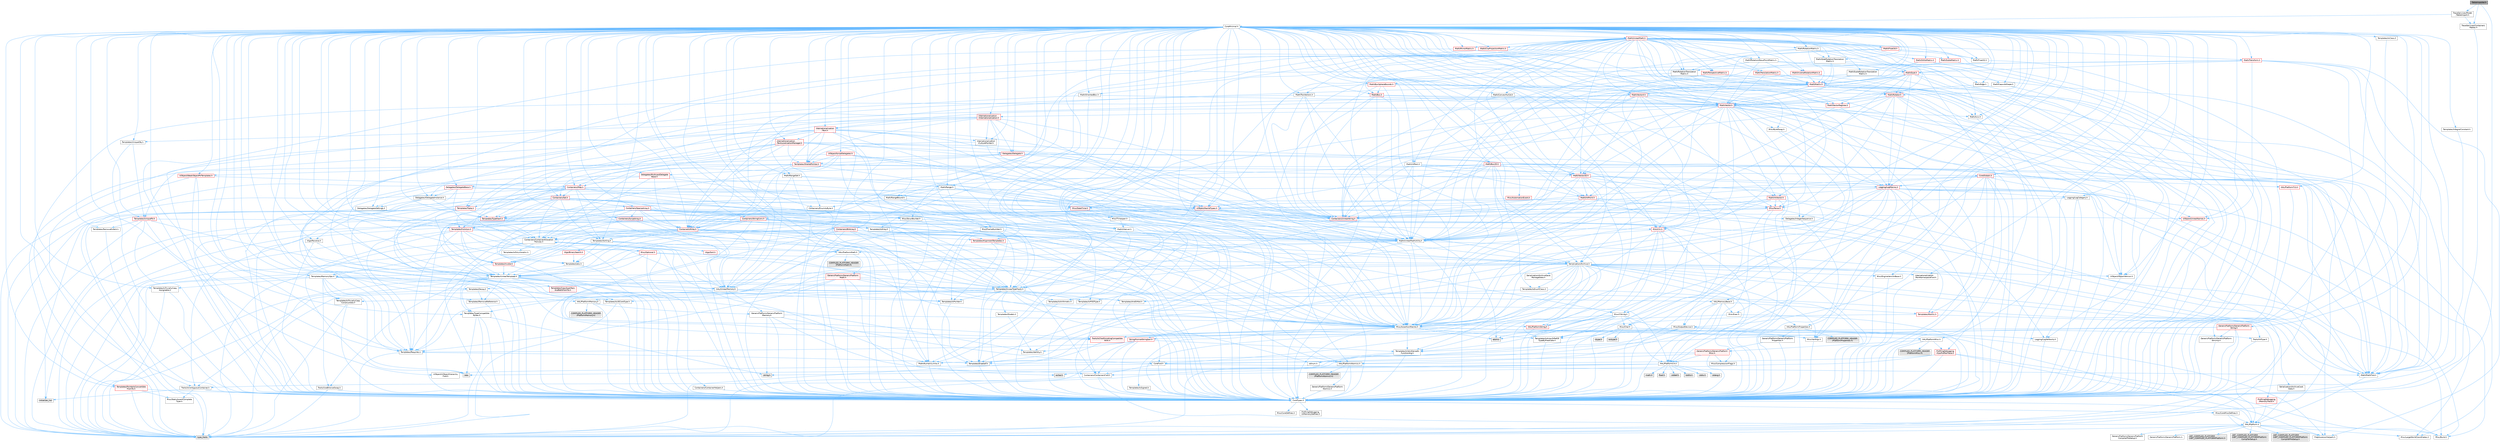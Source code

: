 digraph "TableImporter.h"
{
 // INTERACTIVE_SVG=YES
 // LATEX_PDF_SIZE
  bgcolor="transparent";
  edge [fontname=Helvetica,fontsize=10,labelfontname=Helvetica,labelfontsize=10];
  node [fontname=Helvetica,fontsize=10,shape=box,height=0.2,width=0.4];
  Node1 [id="Node000001",label="TableImporter.h",height=0.2,width=0.4,color="gray40", fillcolor="grey60", style="filled", fontcolor="black",tooltip=" "];
  Node1 -> Node2 [id="edge1_Node000001_Node000002",color="steelblue1",style="solid",tooltip=" "];
  Node2 [id="Node000002",label="CoreTypes.h",height=0.2,width=0.4,color="grey40", fillcolor="white", style="filled",URL="$dc/dec/CoreTypes_8h.html",tooltip=" "];
  Node2 -> Node3 [id="edge2_Node000002_Node000003",color="steelblue1",style="solid",tooltip=" "];
  Node3 [id="Node000003",label="HAL/Platform.h",height=0.2,width=0.4,color="grey40", fillcolor="white", style="filled",URL="$d9/dd0/Platform_8h.html",tooltip=" "];
  Node3 -> Node4 [id="edge3_Node000003_Node000004",color="steelblue1",style="solid",tooltip=" "];
  Node4 [id="Node000004",label="Misc/Build.h",height=0.2,width=0.4,color="grey40", fillcolor="white", style="filled",URL="$d3/dbb/Build_8h.html",tooltip=" "];
  Node3 -> Node5 [id="edge4_Node000003_Node000005",color="steelblue1",style="solid",tooltip=" "];
  Node5 [id="Node000005",label="Misc/LargeWorldCoordinates.h",height=0.2,width=0.4,color="grey40", fillcolor="white", style="filled",URL="$d2/dcb/LargeWorldCoordinates_8h.html",tooltip=" "];
  Node3 -> Node6 [id="edge5_Node000003_Node000006",color="steelblue1",style="solid",tooltip=" "];
  Node6 [id="Node000006",label="type_traits",height=0.2,width=0.4,color="grey60", fillcolor="#E0E0E0", style="filled",tooltip=" "];
  Node3 -> Node7 [id="edge6_Node000003_Node000007",color="steelblue1",style="solid",tooltip=" "];
  Node7 [id="Node000007",label="PreprocessorHelpers.h",height=0.2,width=0.4,color="grey40", fillcolor="white", style="filled",URL="$db/ddb/PreprocessorHelpers_8h.html",tooltip=" "];
  Node3 -> Node8 [id="edge7_Node000003_Node000008",color="steelblue1",style="solid",tooltip=" "];
  Node8 [id="Node000008",label="UBT_COMPILED_PLATFORM\l/UBT_COMPILED_PLATFORMPlatform\lCompilerPreSetup.h",height=0.2,width=0.4,color="grey60", fillcolor="#E0E0E0", style="filled",tooltip=" "];
  Node3 -> Node9 [id="edge8_Node000003_Node000009",color="steelblue1",style="solid",tooltip=" "];
  Node9 [id="Node000009",label="GenericPlatform/GenericPlatform\lCompilerPreSetup.h",height=0.2,width=0.4,color="grey40", fillcolor="white", style="filled",URL="$d9/dc8/GenericPlatformCompilerPreSetup_8h.html",tooltip=" "];
  Node3 -> Node10 [id="edge9_Node000003_Node000010",color="steelblue1",style="solid",tooltip=" "];
  Node10 [id="Node000010",label="GenericPlatform/GenericPlatform.h",height=0.2,width=0.4,color="grey40", fillcolor="white", style="filled",URL="$d6/d84/GenericPlatform_8h.html",tooltip=" "];
  Node3 -> Node11 [id="edge10_Node000003_Node000011",color="steelblue1",style="solid",tooltip=" "];
  Node11 [id="Node000011",label="UBT_COMPILED_PLATFORM\l/UBT_COMPILED_PLATFORMPlatform.h",height=0.2,width=0.4,color="grey60", fillcolor="#E0E0E0", style="filled",tooltip=" "];
  Node3 -> Node12 [id="edge11_Node000003_Node000012",color="steelblue1",style="solid",tooltip=" "];
  Node12 [id="Node000012",label="UBT_COMPILED_PLATFORM\l/UBT_COMPILED_PLATFORMPlatform\lCompilerSetup.h",height=0.2,width=0.4,color="grey60", fillcolor="#E0E0E0", style="filled",tooltip=" "];
  Node2 -> Node13 [id="edge12_Node000002_Node000013",color="steelblue1",style="solid",tooltip=" "];
  Node13 [id="Node000013",label="ProfilingDebugging\l/UMemoryDefines.h",height=0.2,width=0.4,color="grey40", fillcolor="white", style="filled",URL="$d2/da2/UMemoryDefines_8h.html",tooltip=" "];
  Node2 -> Node14 [id="edge13_Node000002_Node000014",color="steelblue1",style="solid",tooltip=" "];
  Node14 [id="Node000014",label="Misc/CoreMiscDefines.h",height=0.2,width=0.4,color="grey40", fillcolor="white", style="filled",URL="$da/d38/CoreMiscDefines_8h.html",tooltip=" "];
  Node14 -> Node3 [id="edge14_Node000014_Node000003",color="steelblue1",style="solid",tooltip=" "];
  Node14 -> Node7 [id="edge15_Node000014_Node000007",color="steelblue1",style="solid",tooltip=" "];
  Node2 -> Node15 [id="edge16_Node000002_Node000015",color="steelblue1",style="solid",tooltip=" "];
  Node15 [id="Node000015",label="Misc/CoreDefines.h",height=0.2,width=0.4,color="grey40", fillcolor="white", style="filled",URL="$d3/dd2/CoreDefines_8h.html",tooltip=" "];
  Node1 -> Node16 [id="edge17_Node000001_Node000016",color="steelblue1",style="solid",tooltip=" "];
  Node16 [id="Node000016",label="TraceServices/Model\l/TableImport.h",height=0.2,width=0.4,color="grey40", fillcolor="white", style="filled",URL="$d6/dcc/TableImport_8h.html",tooltip=" "];
  Node16 -> Node17 [id="edge18_Node000016_Node000017",color="steelblue1",style="solid",tooltip=" "];
  Node17 [id="Node000017",label="CoreMinimal.h",height=0.2,width=0.4,color="grey40", fillcolor="white", style="filled",URL="$d7/d67/CoreMinimal_8h.html",tooltip=" "];
  Node17 -> Node2 [id="edge19_Node000017_Node000002",color="steelblue1",style="solid",tooltip=" "];
  Node17 -> Node18 [id="edge20_Node000017_Node000018",color="steelblue1",style="solid",tooltip=" "];
  Node18 [id="Node000018",label="CoreFwd.h",height=0.2,width=0.4,color="grey40", fillcolor="white", style="filled",URL="$d1/d1e/CoreFwd_8h.html",tooltip=" "];
  Node18 -> Node2 [id="edge21_Node000018_Node000002",color="steelblue1",style="solid",tooltip=" "];
  Node18 -> Node19 [id="edge22_Node000018_Node000019",color="steelblue1",style="solid",tooltip=" "];
  Node19 [id="Node000019",label="Containers/ContainersFwd.h",height=0.2,width=0.4,color="grey40", fillcolor="white", style="filled",URL="$d4/d0a/ContainersFwd_8h.html",tooltip=" "];
  Node19 -> Node3 [id="edge23_Node000019_Node000003",color="steelblue1",style="solid",tooltip=" "];
  Node19 -> Node2 [id="edge24_Node000019_Node000002",color="steelblue1",style="solid",tooltip=" "];
  Node19 -> Node20 [id="edge25_Node000019_Node000020",color="steelblue1",style="solid",tooltip=" "];
  Node20 [id="Node000020",label="Traits/IsContiguousContainer.h",height=0.2,width=0.4,color="grey40", fillcolor="white", style="filled",URL="$d5/d3c/IsContiguousContainer_8h.html",tooltip=" "];
  Node20 -> Node2 [id="edge26_Node000020_Node000002",color="steelblue1",style="solid",tooltip=" "];
  Node20 -> Node21 [id="edge27_Node000020_Node000021",color="steelblue1",style="solid",tooltip=" "];
  Node21 [id="Node000021",label="Misc/StaticAssertComplete\lType.h",height=0.2,width=0.4,color="grey40", fillcolor="white", style="filled",URL="$d5/d4e/StaticAssertCompleteType_8h.html",tooltip=" "];
  Node20 -> Node22 [id="edge28_Node000020_Node000022",color="steelblue1",style="solid",tooltip=" "];
  Node22 [id="Node000022",label="initializer_list",height=0.2,width=0.4,color="grey60", fillcolor="#E0E0E0", style="filled",tooltip=" "];
  Node18 -> Node23 [id="edge29_Node000018_Node000023",color="steelblue1",style="solid",tooltip=" "];
  Node23 [id="Node000023",label="Math/MathFwd.h",height=0.2,width=0.4,color="grey40", fillcolor="white", style="filled",URL="$d2/d10/MathFwd_8h.html",tooltip=" "];
  Node23 -> Node3 [id="edge30_Node000023_Node000003",color="steelblue1",style="solid",tooltip=" "];
  Node18 -> Node24 [id="edge31_Node000018_Node000024",color="steelblue1",style="solid",tooltip=" "];
  Node24 [id="Node000024",label="UObject/UObjectHierarchy\lFwd.h",height=0.2,width=0.4,color="grey40", fillcolor="white", style="filled",URL="$d3/d13/UObjectHierarchyFwd_8h.html",tooltip=" "];
  Node17 -> Node24 [id="edge32_Node000017_Node000024",color="steelblue1",style="solid",tooltip=" "];
  Node17 -> Node19 [id="edge33_Node000017_Node000019",color="steelblue1",style="solid",tooltip=" "];
  Node17 -> Node25 [id="edge34_Node000017_Node000025",color="steelblue1",style="solid",tooltip=" "];
  Node25 [id="Node000025",label="Misc/VarArgs.h",height=0.2,width=0.4,color="grey40", fillcolor="white", style="filled",URL="$d5/d6f/VarArgs_8h.html",tooltip=" "];
  Node25 -> Node2 [id="edge35_Node000025_Node000002",color="steelblue1",style="solid",tooltip=" "];
  Node17 -> Node26 [id="edge36_Node000017_Node000026",color="steelblue1",style="solid",tooltip=" "];
  Node26 [id="Node000026",label="Logging/LogVerbosity.h",height=0.2,width=0.4,color="grey40", fillcolor="white", style="filled",URL="$d2/d8f/LogVerbosity_8h.html",tooltip=" "];
  Node26 -> Node2 [id="edge37_Node000026_Node000002",color="steelblue1",style="solid",tooltip=" "];
  Node17 -> Node27 [id="edge38_Node000017_Node000027",color="steelblue1",style="solid",tooltip=" "];
  Node27 [id="Node000027",label="Misc/OutputDevice.h",height=0.2,width=0.4,color="grey40", fillcolor="white", style="filled",URL="$d7/d32/OutputDevice_8h.html",tooltip=" "];
  Node27 -> Node18 [id="edge39_Node000027_Node000018",color="steelblue1",style="solid",tooltip=" "];
  Node27 -> Node2 [id="edge40_Node000027_Node000002",color="steelblue1",style="solid",tooltip=" "];
  Node27 -> Node26 [id="edge41_Node000027_Node000026",color="steelblue1",style="solid",tooltip=" "];
  Node27 -> Node25 [id="edge42_Node000027_Node000025",color="steelblue1",style="solid",tooltip=" "];
  Node27 -> Node28 [id="edge43_Node000027_Node000028",color="steelblue1",style="solid",tooltip=" "];
  Node28 [id="Node000028",label="Templates/IsArrayOrRefOf\lTypeByPredicate.h",height=0.2,width=0.4,color="grey40", fillcolor="white", style="filled",URL="$d6/da1/IsArrayOrRefOfTypeByPredicate_8h.html",tooltip=" "];
  Node28 -> Node2 [id="edge44_Node000028_Node000002",color="steelblue1",style="solid",tooltip=" "];
  Node27 -> Node29 [id="edge45_Node000027_Node000029",color="steelblue1",style="solid",tooltip=" "];
  Node29 [id="Node000029",label="Templates/IsValidVariadic\lFunctionArg.h",height=0.2,width=0.4,color="grey40", fillcolor="white", style="filled",URL="$d0/dc8/IsValidVariadicFunctionArg_8h.html",tooltip=" "];
  Node29 -> Node2 [id="edge46_Node000029_Node000002",color="steelblue1",style="solid",tooltip=" "];
  Node29 -> Node30 [id="edge47_Node000029_Node000030",color="steelblue1",style="solid",tooltip=" "];
  Node30 [id="Node000030",label="IsEnum.h",height=0.2,width=0.4,color="grey40", fillcolor="white", style="filled",URL="$d4/de5/IsEnum_8h.html",tooltip=" "];
  Node29 -> Node6 [id="edge48_Node000029_Node000006",color="steelblue1",style="solid",tooltip=" "];
  Node27 -> Node31 [id="edge49_Node000027_Node000031",color="steelblue1",style="solid",tooltip=" "];
  Node31 [id="Node000031",label="Traits/IsCharEncodingCompatible\lWith.h",height=0.2,width=0.4,color="red", fillcolor="#FFF0F0", style="filled",URL="$df/dd1/IsCharEncodingCompatibleWith_8h.html",tooltip=" "];
  Node31 -> Node6 [id="edge50_Node000031_Node000006",color="steelblue1",style="solid",tooltip=" "];
  Node17 -> Node33 [id="edge51_Node000017_Node000033",color="steelblue1",style="solid",tooltip=" "];
  Node33 [id="Node000033",label="HAL/PlatformCrt.h",height=0.2,width=0.4,color="grey40", fillcolor="white", style="filled",URL="$d8/d75/PlatformCrt_8h.html",tooltip=" "];
  Node33 -> Node34 [id="edge52_Node000033_Node000034",color="steelblue1",style="solid",tooltip=" "];
  Node34 [id="Node000034",label="new",height=0.2,width=0.4,color="grey60", fillcolor="#E0E0E0", style="filled",tooltip=" "];
  Node33 -> Node35 [id="edge53_Node000033_Node000035",color="steelblue1",style="solid",tooltip=" "];
  Node35 [id="Node000035",label="wchar.h",height=0.2,width=0.4,color="grey60", fillcolor="#E0E0E0", style="filled",tooltip=" "];
  Node33 -> Node36 [id="edge54_Node000033_Node000036",color="steelblue1",style="solid",tooltip=" "];
  Node36 [id="Node000036",label="stddef.h",height=0.2,width=0.4,color="grey60", fillcolor="#E0E0E0", style="filled",tooltip=" "];
  Node33 -> Node37 [id="edge55_Node000033_Node000037",color="steelblue1",style="solid",tooltip=" "];
  Node37 [id="Node000037",label="stdlib.h",height=0.2,width=0.4,color="grey60", fillcolor="#E0E0E0", style="filled",tooltip=" "];
  Node33 -> Node38 [id="edge56_Node000033_Node000038",color="steelblue1",style="solid",tooltip=" "];
  Node38 [id="Node000038",label="stdio.h",height=0.2,width=0.4,color="grey60", fillcolor="#E0E0E0", style="filled",tooltip=" "];
  Node33 -> Node39 [id="edge57_Node000033_Node000039",color="steelblue1",style="solid",tooltip=" "];
  Node39 [id="Node000039",label="stdarg.h",height=0.2,width=0.4,color="grey60", fillcolor="#E0E0E0", style="filled",tooltip=" "];
  Node33 -> Node40 [id="edge58_Node000033_Node000040",color="steelblue1",style="solid",tooltip=" "];
  Node40 [id="Node000040",label="math.h",height=0.2,width=0.4,color="grey60", fillcolor="#E0E0E0", style="filled",tooltip=" "];
  Node33 -> Node41 [id="edge59_Node000033_Node000041",color="steelblue1",style="solid",tooltip=" "];
  Node41 [id="Node000041",label="float.h",height=0.2,width=0.4,color="grey60", fillcolor="#E0E0E0", style="filled",tooltip=" "];
  Node33 -> Node42 [id="edge60_Node000033_Node000042",color="steelblue1",style="solid",tooltip=" "];
  Node42 [id="Node000042",label="string.h",height=0.2,width=0.4,color="grey60", fillcolor="#E0E0E0", style="filled",tooltip=" "];
  Node17 -> Node43 [id="edge61_Node000017_Node000043",color="steelblue1",style="solid",tooltip=" "];
  Node43 [id="Node000043",label="HAL/PlatformMisc.h",height=0.2,width=0.4,color="grey40", fillcolor="white", style="filled",URL="$d0/df5/PlatformMisc_8h.html",tooltip=" "];
  Node43 -> Node2 [id="edge62_Node000043_Node000002",color="steelblue1",style="solid",tooltip=" "];
  Node43 -> Node44 [id="edge63_Node000043_Node000044",color="steelblue1",style="solid",tooltip=" "];
  Node44 [id="Node000044",label="GenericPlatform/GenericPlatform\lMisc.h",height=0.2,width=0.4,color="red", fillcolor="#FFF0F0", style="filled",URL="$db/d9a/GenericPlatformMisc_8h.html",tooltip=" "];
  Node44 -> Node18 [id="edge64_Node000044_Node000018",color="steelblue1",style="solid",tooltip=" "];
  Node44 -> Node2 [id="edge65_Node000044_Node000002",color="steelblue1",style="solid",tooltip=" "];
  Node44 -> Node33 [id="edge66_Node000044_Node000033",color="steelblue1",style="solid",tooltip=" "];
  Node44 -> Node48 [id="edge67_Node000044_Node000048",color="steelblue1",style="solid",tooltip=" "];
  Node48 [id="Node000048",label="Math/NumericLimits.h",height=0.2,width=0.4,color="grey40", fillcolor="white", style="filled",URL="$df/d1b/NumericLimits_8h.html",tooltip=" "];
  Node48 -> Node2 [id="edge68_Node000048_Node000002",color="steelblue1",style="solid",tooltip=" "];
  Node44 -> Node49 [id="edge69_Node000044_Node000049",color="steelblue1",style="solid",tooltip=" "];
  Node49 [id="Node000049",label="Misc/CompressionFlags.h",height=0.2,width=0.4,color="grey40", fillcolor="white", style="filled",URL="$d9/d76/CompressionFlags_8h.html",tooltip=" "];
  Node43 -> Node53 [id="edge70_Node000043_Node000053",color="steelblue1",style="solid",tooltip=" "];
  Node53 [id="Node000053",label="COMPILED_PLATFORM_HEADER\l(PlatformMisc.h)",height=0.2,width=0.4,color="grey60", fillcolor="#E0E0E0", style="filled",tooltip=" "];
  Node43 -> Node54 [id="edge71_Node000043_Node000054",color="steelblue1",style="solid",tooltip=" "];
  Node54 [id="Node000054",label="ProfilingDebugging\l/CpuProfilerTrace.h",height=0.2,width=0.4,color="red", fillcolor="#FFF0F0", style="filled",URL="$da/dcb/CpuProfilerTrace_8h.html",tooltip=" "];
  Node54 -> Node2 [id="edge72_Node000054_Node000002",color="steelblue1",style="solid",tooltip=" "];
  Node54 -> Node19 [id="edge73_Node000054_Node000019",color="steelblue1",style="solid",tooltip=" "];
  Node54 -> Node55 [id="edge74_Node000054_Node000055",color="steelblue1",style="solid",tooltip=" "];
  Node55 [id="Node000055",label="HAL/PlatformAtomics.h",height=0.2,width=0.4,color="grey40", fillcolor="white", style="filled",URL="$d3/d36/PlatformAtomics_8h.html",tooltip=" "];
  Node55 -> Node2 [id="edge75_Node000055_Node000002",color="steelblue1",style="solid",tooltip=" "];
  Node55 -> Node56 [id="edge76_Node000055_Node000056",color="steelblue1",style="solid",tooltip=" "];
  Node56 [id="Node000056",label="GenericPlatform/GenericPlatform\lAtomics.h",height=0.2,width=0.4,color="grey40", fillcolor="white", style="filled",URL="$da/d72/GenericPlatformAtomics_8h.html",tooltip=" "];
  Node56 -> Node2 [id="edge77_Node000056_Node000002",color="steelblue1",style="solid",tooltip=" "];
  Node55 -> Node57 [id="edge78_Node000055_Node000057",color="steelblue1",style="solid",tooltip=" "];
  Node57 [id="Node000057",label="COMPILED_PLATFORM_HEADER\l(PlatformAtomics.h)",height=0.2,width=0.4,color="grey60", fillcolor="#E0E0E0", style="filled",tooltip=" "];
  Node54 -> Node7 [id="edge79_Node000054_Node000007",color="steelblue1",style="solid",tooltip=" "];
  Node54 -> Node4 [id="edge80_Node000054_Node000004",color="steelblue1",style="solid",tooltip=" "];
  Node17 -> Node62 [id="edge81_Node000017_Node000062",color="steelblue1",style="solid",tooltip=" "];
  Node62 [id="Node000062",label="Misc/AssertionMacros.h",height=0.2,width=0.4,color="grey40", fillcolor="white", style="filled",URL="$d0/dfa/AssertionMacros_8h.html",tooltip=" "];
  Node62 -> Node2 [id="edge82_Node000062_Node000002",color="steelblue1",style="solid",tooltip=" "];
  Node62 -> Node3 [id="edge83_Node000062_Node000003",color="steelblue1",style="solid",tooltip=" "];
  Node62 -> Node43 [id="edge84_Node000062_Node000043",color="steelblue1",style="solid",tooltip=" "];
  Node62 -> Node7 [id="edge85_Node000062_Node000007",color="steelblue1",style="solid",tooltip=" "];
  Node62 -> Node63 [id="edge86_Node000062_Node000063",color="steelblue1",style="solid",tooltip=" "];
  Node63 [id="Node000063",label="Templates/EnableIf.h",height=0.2,width=0.4,color="grey40", fillcolor="white", style="filled",URL="$d7/d60/EnableIf_8h.html",tooltip=" "];
  Node63 -> Node2 [id="edge87_Node000063_Node000002",color="steelblue1",style="solid",tooltip=" "];
  Node62 -> Node28 [id="edge88_Node000062_Node000028",color="steelblue1",style="solid",tooltip=" "];
  Node62 -> Node29 [id="edge89_Node000062_Node000029",color="steelblue1",style="solid",tooltip=" "];
  Node62 -> Node31 [id="edge90_Node000062_Node000031",color="steelblue1",style="solid",tooltip=" "];
  Node62 -> Node25 [id="edge91_Node000062_Node000025",color="steelblue1",style="solid",tooltip=" "];
  Node62 -> Node64 [id="edge92_Node000062_Node000064",color="steelblue1",style="solid",tooltip=" "];
  Node64 [id="Node000064",label="String/FormatStringSan.h",height=0.2,width=0.4,color="red", fillcolor="#FFF0F0", style="filled",URL="$d3/d8b/FormatStringSan_8h.html",tooltip=" "];
  Node64 -> Node6 [id="edge93_Node000064_Node000006",color="steelblue1",style="solid",tooltip=" "];
  Node64 -> Node2 [id="edge94_Node000064_Node000002",color="steelblue1",style="solid",tooltip=" "];
  Node64 -> Node65 [id="edge95_Node000064_Node000065",color="steelblue1",style="solid",tooltip=" "];
  Node65 [id="Node000065",label="Templates/Requires.h",height=0.2,width=0.4,color="grey40", fillcolor="white", style="filled",URL="$dc/d96/Requires_8h.html",tooltip=" "];
  Node65 -> Node63 [id="edge96_Node000065_Node000063",color="steelblue1",style="solid",tooltip=" "];
  Node65 -> Node6 [id="edge97_Node000065_Node000006",color="steelblue1",style="solid",tooltip=" "];
  Node64 -> Node66 [id="edge98_Node000064_Node000066",color="steelblue1",style="solid",tooltip=" "];
  Node66 [id="Node000066",label="Templates/Identity.h",height=0.2,width=0.4,color="grey40", fillcolor="white", style="filled",URL="$d0/dd5/Identity_8h.html",tooltip=" "];
  Node64 -> Node29 [id="edge99_Node000064_Node000029",color="steelblue1",style="solid",tooltip=" "];
  Node64 -> Node19 [id="edge100_Node000064_Node000019",color="steelblue1",style="solid",tooltip=" "];
  Node62 -> Node70 [id="edge101_Node000062_Node000070",color="steelblue1",style="solid",tooltip=" "];
  Node70 [id="Node000070",label="atomic",height=0.2,width=0.4,color="grey60", fillcolor="#E0E0E0", style="filled",tooltip=" "];
  Node17 -> Node71 [id="edge102_Node000017_Node000071",color="steelblue1",style="solid",tooltip=" "];
  Node71 [id="Node000071",label="Templates/IsPointer.h",height=0.2,width=0.4,color="grey40", fillcolor="white", style="filled",URL="$d7/d05/IsPointer_8h.html",tooltip=" "];
  Node71 -> Node2 [id="edge103_Node000071_Node000002",color="steelblue1",style="solid",tooltip=" "];
  Node17 -> Node72 [id="edge104_Node000017_Node000072",color="steelblue1",style="solid",tooltip=" "];
  Node72 [id="Node000072",label="HAL/PlatformMemory.h",height=0.2,width=0.4,color="grey40", fillcolor="white", style="filled",URL="$de/d68/PlatformMemory_8h.html",tooltip=" "];
  Node72 -> Node2 [id="edge105_Node000072_Node000002",color="steelblue1",style="solid",tooltip=" "];
  Node72 -> Node73 [id="edge106_Node000072_Node000073",color="steelblue1",style="solid",tooltip=" "];
  Node73 [id="Node000073",label="GenericPlatform/GenericPlatform\lMemory.h",height=0.2,width=0.4,color="grey40", fillcolor="white", style="filled",URL="$dd/d22/GenericPlatformMemory_8h.html",tooltip=" "];
  Node73 -> Node18 [id="edge107_Node000073_Node000018",color="steelblue1",style="solid",tooltip=" "];
  Node73 -> Node2 [id="edge108_Node000073_Node000002",color="steelblue1",style="solid",tooltip=" "];
  Node73 -> Node74 [id="edge109_Node000073_Node000074",color="steelblue1",style="solid",tooltip=" "];
  Node74 [id="Node000074",label="HAL/PlatformString.h",height=0.2,width=0.4,color="red", fillcolor="#FFF0F0", style="filled",URL="$db/db5/PlatformString_8h.html",tooltip=" "];
  Node74 -> Node2 [id="edge110_Node000074_Node000002",color="steelblue1",style="solid",tooltip=" "];
  Node73 -> Node42 [id="edge111_Node000073_Node000042",color="steelblue1",style="solid",tooltip=" "];
  Node73 -> Node35 [id="edge112_Node000073_Node000035",color="steelblue1",style="solid",tooltip=" "];
  Node72 -> Node76 [id="edge113_Node000072_Node000076",color="steelblue1",style="solid",tooltip=" "];
  Node76 [id="Node000076",label="COMPILED_PLATFORM_HEADER\l(PlatformMemory.h)",height=0.2,width=0.4,color="grey60", fillcolor="#E0E0E0", style="filled",tooltip=" "];
  Node17 -> Node55 [id="edge114_Node000017_Node000055",color="steelblue1",style="solid",tooltip=" "];
  Node17 -> Node77 [id="edge115_Node000017_Node000077",color="steelblue1",style="solid",tooltip=" "];
  Node77 [id="Node000077",label="Misc/Exec.h",height=0.2,width=0.4,color="grey40", fillcolor="white", style="filled",URL="$de/ddb/Exec_8h.html",tooltip=" "];
  Node77 -> Node2 [id="edge116_Node000077_Node000002",color="steelblue1",style="solid",tooltip=" "];
  Node77 -> Node62 [id="edge117_Node000077_Node000062",color="steelblue1",style="solid",tooltip=" "];
  Node17 -> Node78 [id="edge118_Node000017_Node000078",color="steelblue1",style="solid",tooltip=" "];
  Node78 [id="Node000078",label="HAL/MemoryBase.h",height=0.2,width=0.4,color="grey40", fillcolor="white", style="filled",URL="$d6/d9f/MemoryBase_8h.html",tooltip=" "];
  Node78 -> Node2 [id="edge119_Node000078_Node000002",color="steelblue1",style="solid",tooltip=" "];
  Node78 -> Node55 [id="edge120_Node000078_Node000055",color="steelblue1",style="solid",tooltip=" "];
  Node78 -> Node33 [id="edge121_Node000078_Node000033",color="steelblue1",style="solid",tooltip=" "];
  Node78 -> Node77 [id="edge122_Node000078_Node000077",color="steelblue1",style="solid",tooltip=" "];
  Node78 -> Node27 [id="edge123_Node000078_Node000027",color="steelblue1",style="solid",tooltip=" "];
  Node78 -> Node79 [id="edge124_Node000078_Node000079",color="steelblue1",style="solid",tooltip=" "];
  Node79 [id="Node000079",label="Templates/Atomic.h",height=0.2,width=0.4,color="red", fillcolor="#FFF0F0", style="filled",URL="$d3/d91/Atomic_8h.html",tooltip=" "];
  Node79 -> Node87 [id="edge125_Node000079_Node000087",color="steelblue1",style="solid",tooltip=" "];
  Node87 [id="Node000087",label="Traits/IntType.h",height=0.2,width=0.4,color="grey40", fillcolor="white", style="filled",URL="$d7/deb/IntType_8h.html",tooltip=" "];
  Node87 -> Node3 [id="edge126_Node000087_Node000003",color="steelblue1",style="solid",tooltip=" "];
  Node79 -> Node70 [id="edge127_Node000079_Node000070",color="steelblue1",style="solid",tooltip=" "];
  Node17 -> Node88 [id="edge128_Node000017_Node000088",color="steelblue1",style="solid",tooltip=" "];
  Node88 [id="Node000088",label="HAL/UnrealMemory.h",height=0.2,width=0.4,color="grey40", fillcolor="white", style="filled",URL="$d9/d96/UnrealMemory_8h.html",tooltip=" "];
  Node88 -> Node2 [id="edge129_Node000088_Node000002",color="steelblue1",style="solid",tooltip=" "];
  Node88 -> Node73 [id="edge130_Node000088_Node000073",color="steelblue1",style="solid",tooltip=" "];
  Node88 -> Node78 [id="edge131_Node000088_Node000078",color="steelblue1",style="solid",tooltip=" "];
  Node88 -> Node72 [id="edge132_Node000088_Node000072",color="steelblue1",style="solid",tooltip=" "];
  Node88 -> Node89 [id="edge133_Node000088_Node000089",color="steelblue1",style="solid",tooltip=" "];
  Node89 [id="Node000089",label="ProfilingDebugging\l/MemoryTrace.h",height=0.2,width=0.4,color="red", fillcolor="#FFF0F0", style="filled",URL="$da/dd7/MemoryTrace_8h.html",tooltip=" "];
  Node89 -> Node3 [id="edge134_Node000089_Node000003",color="steelblue1",style="solid",tooltip=" "];
  Node88 -> Node71 [id="edge135_Node000088_Node000071",color="steelblue1",style="solid",tooltip=" "];
  Node17 -> Node90 [id="edge136_Node000017_Node000090",color="steelblue1",style="solid",tooltip=" "];
  Node90 [id="Node000090",label="Templates/IsArithmetic.h",height=0.2,width=0.4,color="grey40", fillcolor="white", style="filled",URL="$d2/d5d/IsArithmetic_8h.html",tooltip=" "];
  Node90 -> Node2 [id="edge137_Node000090_Node000002",color="steelblue1",style="solid",tooltip=" "];
  Node17 -> Node84 [id="edge138_Node000017_Node000084",color="steelblue1",style="solid",tooltip=" "];
  Node84 [id="Node000084",label="Templates/AndOrNot.h",height=0.2,width=0.4,color="grey40", fillcolor="white", style="filled",URL="$db/d0a/AndOrNot_8h.html",tooltip=" "];
  Node84 -> Node2 [id="edge139_Node000084_Node000002",color="steelblue1",style="solid",tooltip=" "];
  Node17 -> Node91 [id="edge140_Node000017_Node000091",color="steelblue1",style="solid",tooltip=" "];
  Node91 [id="Node000091",label="Templates/IsPODType.h",height=0.2,width=0.4,color="grey40", fillcolor="white", style="filled",URL="$d7/db1/IsPODType_8h.html",tooltip=" "];
  Node91 -> Node2 [id="edge141_Node000091_Node000002",color="steelblue1",style="solid",tooltip=" "];
  Node17 -> Node92 [id="edge142_Node000017_Node000092",color="steelblue1",style="solid",tooltip=" "];
  Node92 [id="Node000092",label="Templates/IsUECoreType.h",height=0.2,width=0.4,color="grey40", fillcolor="white", style="filled",URL="$d1/db8/IsUECoreType_8h.html",tooltip=" "];
  Node92 -> Node2 [id="edge143_Node000092_Node000002",color="steelblue1",style="solid",tooltip=" "];
  Node92 -> Node6 [id="edge144_Node000092_Node000006",color="steelblue1",style="solid",tooltip=" "];
  Node17 -> Node85 [id="edge145_Node000017_Node000085",color="steelblue1",style="solid",tooltip=" "];
  Node85 [id="Node000085",label="Templates/IsTriviallyCopy\lConstructible.h",height=0.2,width=0.4,color="grey40", fillcolor="white", style="filled",URL="$d3/d78/IsTriviallyCopyConstructible_8h.html",tooltip=" "];
  Node85 -> Node2 [id="edge146_Node000085_Node000002",color="steelblue1",style="solid",tooltip=" "];
  Node85 -> Node6 [id="edge147_Node000085_Node000006",color="steelblue1",style="solid",tooltip=" "];
  Node17 -> Node93 [id="edge148_Node000017_Node000093",color="steelblue1",style="solid",tooltip=" "];
  Node93 [id="Node000093",label="Templates/UnrealTypeTraits.h",height=0.2,width=0.4,color="grey40", fillcolor="white", style="filled",URL="$d2/d2d/UnrealTypeTraits_8h.html",tooltip=" "];
  Node93 -> Node2 [id="edge149_Node000093_Node000002",color="steelblue1",style="solid",tooltip=" "];
  Node93 -> Node71 [id="edge150_Node000093_Node000071",color="steelblue1",style="solid",tooltip=" "];
  Node93 -> Node62 [id="edge151_Node000093_Node000062",color="steelblue1",style="solid",tooltip=" "];
  Node93 -> Node84 [id="edge152_Node000093_Node000084",color="steelblue1",style="solid",tooltip=" "];
  Node93 -> Node63 [id="edge153_Node000093_Node000063",color="steelblue1",style="solid",tooltip=" "];
  Node93 -> Node90 [id="edge154_Node000093_Node000090",color="steelblue1",style="solid",tooltip=" "];
  Node93 -> Node30 [id="edge155_Node000093_Node000030",color="steelblue1",style="solid",tooltip=" "];
  Node93 -> Node94 [id="edge156_Node000093_Node000094",color="steelblue1",style="solid",tooltip=" "];
  Node94 [id="Node000094",label="Templates/Models.h",height=0.2,width=0.4,color="grey40", fillcolor="white", style="filled",URL="$d3/d0c/Models_8h.html",tooltip=" "];
  Node94 -> Node66 [id="edge157_Node000094_Node000066",color="steelblue1",style="solid",tooltip=" "];
  Node93 -> Node91 [id="edge158_Node000093_Node000091",color="steelblue1",style="solid",tooltip=" "];
  Node93 -> Node92 [id="edge159_Node000093_Node000092",color="steelblue1",style="solid",tooltip=" "];
  Node93 -> Node85 [id="edge160_Node000093_Node000085",color="steelblue1",style="solid",tooltip=" "];
  Node17 -> Node63 [id="edge161_Node000017_Node000063",color="steelblue1",style="solid",tooltip=" "];
  Node17 -> Node95 [id="edge162_Node000017_Node000095",color="steelblue1",style="solid",tooltip=" "];
  Node95 [id="Node000095",label="Templates/RemoveReference.h",height=0.2,width=0.4,color="grey40", fillcolor="white", style="filled",URL="$da/dbe/RemoveReference_8h.html",tooltip=" "];
  Node95 -> Node2 [id="edge163_Node000095_Node000002",color="steelblue1",style="solid",tooltip=" "];
  Node17 -> Node96 [id="edge164_Node000017_Node000096",color="steelblue1",style="solid",tooltip=" "];
  Node96 [id="Node000096",label="Templates/IntegralConstant.h",height=0.2,width=0.4,color="grey40", fillcolor="white", style="filled",URL="$db/d1b/IntegralConstant_8h.html",tooltip=" "];
  Node96 -> Node2 [id="edge165_Node000096_Node000002",color="steelblue1",style="solid",tooltip=" "];
  Node17 -> Node97 [id="edge166_Node000017_Node000097",color="steelblue1",style="solid",tooltip=" "];
  Node97 [id="Node000097",label="Templates/IsClass.h",height=0.2,width=0.4,color="grey40", fillcolor="white", style="filled",URL="$db/dcb/IsClass_8h.html",tooltip=" "];
  Node97 -> Node2 [id="edge167_Node000097_Node000002",color="steelblue1",style="solid",tooltip=" "];
  Node17 -> Node98 [id="edge168_Node000017_Node000098",color="steelblue1",style="solid",tooltip=" "];
  Node98 [id="Node000098",label="Templates/TypeCompatible\lBytes.h",height=0.2,width=0.4,color="grey40", fillcolor="white", style="filled",URL="$df/d0a/TypeCompatibleBytes_8h.html",tooltip=" "];
  Node98 -> Node2 [id="edge169_Node000098_Node000002",color="steelblue1",style="solid",tooltip=" "];
  Node98 -> Node42 [id="edge170_Node000098_Node000042",color="steelblue1",style="solid",tooltip=" "];
  Node98 -> Node34 [id="edge171_Node000098_Node000034",color="steelblue1",style="solid",tooltip=" "];
  Node98 -> Node6 [id="edge172_Node000098_Node000006",color="steelblue1",style="solid",tooltip=" "];
  Node17 -> Node20 [id="edge173_Node000017_Node000020",color="steelblue1",style="solid",tooltip=" "];
  Node17 -> Node99 [id="edge174_Node000017_Node000099",color="steelblue1",style="solid",tooltip=" "];
  Node99 [id="Node000099",label="Templates/UnrealTemplate.h",height=0.2,width=0.4,color="grey40", fillcolor="white", style="filled",URL="$d4/d24/UnrealTemplate_8h.html",tooltip=" "];
  Node99 -> Node2 [id="edge175_Node000099_Node000002",color="steelblue1",style="solid",tooltip=" "];
  Node99 -> Node71 [id="edge176_Node000099_Node000071",color="steelblue1",style="solid",tooltip=" "];
  Node99 -> Node88 [id="edge177_Node000099_Node000088",color="steelblue1",style="solid",tooltip=" "];
  Node99 -> Node100 [id="edge178_Node000099_Node000100",color="steelblue1",style="solid",tooltip=" "];
  Node100 [id="Node000100",label="Templates/CopyQualifiers\lAndRefsFromTo.h",height=0.2,width=0.4,color="red", fillcolor="#FFF0F0", style="filled",URL="$d3/db3/CopyQualifiersAndRefsFromTo_8h.html",tooltip=" "];
  Node99 -> Node93 [id="edge179_Node000099_Node000093",color="steelblue1",style="solid",tooltip=" "];
  Node99 -> Node95 [id="edge180_Node000099_Node000095",color="steelblue1",style="solid",tooltip=" "];
  Node99 -> Node65 [id="edge181_Node000099_Node000065",color="steelblue1",style="solid",tooltip=" "];
  Node99 -> Node98 [id="edge182_Node000099_Node000098",color="steelblue1",style="solid",tooltip=" "];
  Node99 -> Node66 [id="edge183_Node000099_Node000066",color="steelblue1",style="solid",tooltip=" "];
  Node99 -> Node20 [id="edge184_Node000099_Node000020",color="steelblue1",style="solid",tooltip=" "];
  Node99 -> Node102 [id="edge185_Node000099_Node000102",color="steelblue1",style="solid",tooltip=" "];
  Node102 [id="Node000102",label="Traits/UseBitwiseSwap.h",height=0.2,width=0.4,color="grey40", fillcolor="white", style="filled",URL="$db/df3/UseBitwiseSwap_8h.html",tooltip=" "];
  Node102 -> Node2 [id="edge186_Node000102_Node000002",color="steelblue1",style="solid",tooltip=" "];
  Node102 -> Node6 [id="edge187_Node000102_Node000006",color="steelblue1",style="solid",tooltip=" "];
  Node99 -> Node6 [id="edge188_Node000099_Node000006",color="steelblue1",style="solid",tooltip=" "];
  Node17 -> Node48 [id="edge189_Node000017_Node000048",color="steelblue1",style="solid",tooltip=" "];
  Node17 -> Node103 [id="edge190_Node000017_Node000103",color="steelblue1",style="solid",tooltip=" "];
  Node103 [id="Node000103",label="HAL/PlatformMath.h",height=0.2,width=0.4,color="grey40", fillcolor="white", style="filled",URL="$dc/d53/PlatformMath_8h.html",tooltip=" "];
  Node103 -> Node2 [id="edge191_Node000103_Node000002",color="steelblue1",style="solid",tooltip=" "];
  Node103 -> Node104 [id="edge192_Node000103_Node000104",color="steelblue1",style="solid",tooltip=" "];
  Node104 [id="Node000104",label="GenericPlatform/GenericPlatform\lMath.h",height=0.2,width=0.4,color="red", fillcolor="#FFF0F0", style="filled",URL="$d5/d79/GenericPlatformMath_8h.html",tooltip=" "];
  Node104 -> Node2 [id="edge193_Node000104_Node000002",color="steelblue1",style="solid",tooltip=" "];
  Node104 -> Node19 [id="edge194_Node000104_Node000019",color="steelblue1",style="solid",tooltip=" "];
  Node104 -> Node33 [id="edge195_Node000104_Node000033",color="steelblue1",style="solid",tooltip=" "];
  Node104 -> Node84 [id="edge196_Node000104_Node000084",color="steelblue1",style="solid",tooltip=" "];
  Node104 -> Node105 [id="edge197_Node000104_Node000105",color="steelblue1",style="solid",tooltip=" "];
  Node105 [id="Node000105",label="Templates/Decay.h",height=0.2,width=0.4,color="grey40", fillcolor="white", style="filled",URL="$dd/d0f/Decay_8h.html",tooltip=" "];
  Node105 -> Node2 [id="edge198_Node000105_Node000002",color="steelblue1",style="solid",tooltip=" "];
  Node105 -> Node95 [id="edge199_Node000105_Node000095",color="steelblue1",style="solid",tooltip=" "];
  Node105 -> Node6 [id="edge200_Node000105_Node000006",color="steelblue1",style="solid",tooltip=" "];
  Node104 -> Node93 [id="edge201_Node000104_Node000093",color="steelblue1",style="solid",tooltip=" "];
  Node104 -> Node65 [id="edge202_Node000104_Node000065",color="steelblue1",style="solid",tooltip=" "];
  Node104 -> Node98 [id="edge203_Node000104_Node000098",color="steelblue1",style="solid",tooltip=" "];
  Node104 -> Node6 [id="edge204_Node000104_Node000006",color="steelblue1",style="solid",tooltip=" "];
  Node103 -> Node110 [id="edge205_Node000103_Node000110",color="steelblue1",style="solid",tooltip=" "];
  Node110 [id="Node000110",label="COMPILED_PLATFORM_HEADER\l(PlatformMath.h)",height=0.2,width=0.4,color="grey60", fillcolor="#E0E0E0", style="filled",tooltip=" "];
  Node17 -> Node86 [id="edge206_Node000017_Node000086",color="steelblue1",style="solid",tooltip=" "];
  Node86 [id="Node000086",label="Templates/IsTriviallyCopy\lAssignable.h",height=0.2,width=0.4,color="grey40", fillcolor="white", style="filled",URL="$d2/df2/IsTriviallyCopyAssignable_8h.html",tooltip=" "];
  Node86 -> Node2 [id="edge207_Node000086_Node000002",color="steelblue1",style="solid",tooltip=" "];
  Node86 -> Node6 [id="edge208_Node000086_Node000006",color="steelblue1",style="solid",tooltip=" "];
  Node17 -> Node111 [id="edge209_Node000017_Node000111",color="steelblue1",style="solid",tooltip=" "];
  Node111 [id="Node000111",label="Templates/MemoryOps.h",height=0.2,width=0.4,color="grey40", fillcolor="white", style="filled",URL="$db/dea/MemoryOps_8h.html",tooltip=" "];
  Node111 -> Node2 [id="edge210_Node000111_Node000002",color="steelblue1",style="solid",tooltip=" "];
  Node111 -> Node88 [id="edge211_Node000111_Node000088",color="steelblue1",style="solid",tooltip=" "];
  Node111 -> Node86 [id="edge212_Node000111_Node000086",color="steelblue1",style="solid",tooltip=" "];
  Node111 -> Node85 [id="edge213_Node000111_Node000085",color="steelblue1",style="solid",tooltip=" "];
  Node111 -> Node65 [id="edge214_Node000111_Node000065",color="steelblue1",style="solid",tooltip=" "];
  Node111 -> Node93 [id="edge215_Node000111_Node000093",color="steelblue1",style="solid",tooltip=" "];
  Node111 -> Node102 [id="edge216_Node000111_Node000102",color="steelblue1",style="solid",tooltip=" "];
  Node111 -> Node34 [id="edge217_Node000111_Node000034",color="steelblue1",style="solid",tooltip=" "];
  Node111 -> Node6 [id="edge218_Node000111_Node000006",color="steelblue1",style="solid",tooltip=" "];
  Node17 -> Node112 [id="edge219_Node000017_Node000112",color="steelblue1",style="solid",tooltip=" "];
  Node112 [id="Node000112",label="Containers/ContainerAllocation\lPolicies.h",height=0.2,width=0.4,color="grey40", fillcolor="white", style="filled",URL="$d7/dff/ContainerAllocationPolicies_8h.html",tooltip=" "];
  Node112 -> Node2 [id="edge220_Node000112_Node000002",color="steelblue1",style="solid",tooltip=" "];
  Node112 -> Node113 [id="edge221_Node000112_Node000113",color="steelblue1",style="solid",tooltip=" "];
  Node113 [id="Node000113",label="Containers/ContainerHelpers.h",height=0.2,width=0.4,color="grey40", fillcolor="white", style="filled",URL="$d7/d33/ContainerHelpers_8h.html",tooltip=" "];
  Node113 -> Node2 [id="edge222_Node000113_Node000002",color="steelblue1",style="solid",tooltip=" "];
  Node112 -> Node112 [id="edge223_Node000112_Node000112",color="steelblue1",style="solid",tooltip=" "];
  Node112 -> Node103 [id="edge224_Node000112_Node000103",color="steelblue1",style="solid",tooltip=" "];
  Node112 -> Node88 [id="edge225_Node000112_Node000088",color="steelblue1",style="solid",tooltip=" "];
  Node112 -> Node48 [id="edge226_Node000112_Node000048",color="steelblue1",style="solid",tooltip=" "];
  Node112 -> Node62 [id="edge227_Node000112_Node000062",color="steelblue1",style="solid",tooltip=" "];
  Node112 -> Node114 [id="edge228_Node000112_Node000114",color="steelblue1",style="solid",tooltip=" "];
  Node114 [id="Node000114",label="Templates/IsPolymorphic.h",height=0.2,width=0.4,color="grey40", fillcolor="white", style="filled",URL="$dc/d20/IsPolymorphic_8h.html",tooltip=" "];
  Node112 -> Node111 [id="edge229_Node000112_Node000111",color="steelblue1",style="solid",tooltip=" "];
  Node112 -> Node98 [id="edge230_Node000112_Node000098",color="steelblue1",style="solid",tooltip=" "];
  Node112 -> Node6 [id="edge231_Node000112_Node000006",color="steelblue1",style="solid",tooltip=" "];
  Node17 -> Node115 [id="edge232_Node000017_Node000115",color="steelblue1",style="solid",tooltip=" "];
  Node115 [id="Node000115",label="Templates/IsEnumClass.h",height=0.2,width=0.4,color="grey40", fillcolor="white", style="filled",URL="$d7/d15/IsEnumClass_8h.html",tooltip=" "];
  Node115 -> Node2 [id="edge233_Node000115_Node000002",color="steelblue1",style="solid",tooltip=" "];
  Node115 -> Node84 [id="edge234_Node000115_Node000084",color="steelblue1",style="solid",tooltip=" "];
  Node17 -> Node116 [id="edge235_Node000017_Node000116",color="steelblue1",style="solid",tooltip=" "];
  Node116 [id="Node000116",label="HAL/PlatformProperties.h",height=0.2,width=0.4,color="grey40", fillcolor="white", style="filled",URL="$d9/db0/PlatformProperties_8h.html",tooltip=" "];
  Node116 -> Node2 [id="edge236_Node000116_Node000002",color="steelblue1",style="solid",tooltip=" "];
  Node116 -> Node117 [id="edge237_Node000116_Node000117",color="steelblue1",style="solid",tooltip=" "];
  Node117 [id="Node000117",label="GenericPlatform/GenericPlatform\lProperties.h",height=0.2,width=0.4,color="grey40", fillcolor="white", style="filled",URL="$d2/dcd/GenericPlatformProperties_8h.html",tooltip=" "];
  Node117 -> Node2 [id="edge238_Node000117_Node000002",color="steelblue1",style="solid",tooltip=" "];
  Node117 -> Node44 [id="edge239_Node000117_Node000044",color="steelblue1",style="solid",tooltip=" "];
  Node116 -> Node118 [id="edge240_Node000116_Node000118",color="steelblue1",style="solid",tooltip=" "];
  Node118 [id="Node000118",label="COMPILED_PLATFORM_HEADER\l(PlatformProperties.h)",height=0.2,width=0.4,color="grey60", fillcolor="#E0E0E0", style="filled",tooltip=" "];
  Node17 -> Node119 [id="edge241_Node000017_Node000119",color="steelblue1",style="solid",tooltip=" "];
  Node119 [id="Node000119",label="Misc/EngineVersionBase.h",height=0.2,width=0.4,color="grey40", fillcolor="white", style="filled",URL="$d5/d2b/EngineVersionBase_8h.html",tooltip=" "];
  Node119 -> Node2 [id="edge242_Node000119_Node000002",color="steelblue1",style="solid",tooltip=" "];
  Node17 -> Node120 [id="edge243_Node000017_Node000120",color="steelblue1",style="solid",tooltip=" "];
  Node120 [id="Node000120",label="Internationalization\l/TextNamespaceFwd.h",height=0.2,width=0.4,color="grey40", fillcolor="white", style="filled",URL="$d8/d97/TextNamespaceFwd_8h.html",tooltip=" "];
  Node120 -> Node2 [id="edge244_Node000120_Node000002",color="steelblue1",style="solid",tooltip=" "];
  Node17 -> Node121 [id="edge245_Node000017_Node000121",color="steelblue1",style="solid",tooltip=" "];
  Node121 [id="Node000121",label="Serialization/Archive.h",height=0.2,width=0.4,color="grey40", fillcolor="white", style="filled",URL="$d7/d3b/Archive_8h.html",tooltip=" "];
  Node121 -> Node18 [id="edge246_Node000121_Node000018",color="steelblue1",style="solid",tooltip=" "];
  Node121 -> Node2 [id="edge247_Node000121_Node000002",color="steelblue1",style="solid",tooltip=" "];
  Node121 -> Node116 [id="edge248_Node000121_Node000116",color="steelblue1",style="solid",tooltip=" "];
  Node121 -> Node120 [id="edge249_Node000121_Node000120",color="steelblue1",style="solid",tooltip=" "];
  Node121 -> Node23 [id="edge250_Node000121_Node000023",color="steelblue1",style="solid",tooltip=" "];
  Node121 -> Node62 [id="edge251_Node000121_Node000062",color="steelblue1",style="solid",tooltip=" "];
  Node121 -> Node4 [id="edge252_Node000121_Node000004",color="steelblue1",style="solid",tooltip=" "];
  Node121 -> Node49 [id="edge253_Node000121_Node000049",color="steelblue1",style="solid",tooltip=" "];
  Node121 -> Node119 [id="edge254_Node000121_Node000119",color="steelblue1",style="solid",tooltip=" "];
  Node121 -> Node25 [id="edge255_Node000121_Node000025",color="steelblue1",style="solid",tooltip=" "];
  Node121 -> Node122 [id="edge256_Node000121_Node000122",color="steelblue1",style="solid",tooltip=" "];
  Node122 [id="Node000122",label="Serialization/ArchiveCook\lData.h",height=0.2,width=0.4,color="grey40", fillcolor="white", style="filled",URL="$dc/db6/ArchiveCookData_8h.html",tooltip=" "];
  Node122 -> Node3 [id="edge257_Node000122_Node000003",color="steelblue1",style="solid",tooltip=" "];
  Node121 -> Node123 [id="edge258_Node000121_Node000123",color="steelblue1",style="solid",tooltip=" "];
  Node123 [id="Node000123",label="Serialization/ArchiveSave\lPackageData.h",height=0.2,width=0.4,color="grey40", fillcolor="white", style="filled",URL="$d1/d37/ArchiveSavePackageData_8h.html",tooltip=" "];
  Node121 -> Node63 [id="edge259_Node000121_Node000063",color="steelblue1",style="solid",tooltip=" "];
  Node121 -> Node28 [id="edge260_Node000121_Node000028",color="steelblue1",style="solid",tooltip=" "];
  Node121 -> Node115 [id="edge261_Node000121_Node000115",color="steelblue1",style="solid",tooltip=" "];
  Node121 -> Node108 [id="edge262_Node000121_Node000108",color="steelblue1",style="solid",tooltip=" "];
  Node108 [id="Node000108",label="Templates/IsSigned.h",height=0.2,width=0.4,color="grey40", fillcolor="white", style="filled",URL="$d8/dd8/IsSigned_8h.html",tooltip=" "];
  Node108 -> Node2 [id="edge263_Node000108_Node000002",color="steelblue1",style="solid",tooltip=" "];
  Node121 -> Node29 [id="edge264_Node000121_Node000029",color="steelblue1",style="solid",tooltip=" "];
  Node121 -> Node99 [id="edge265_Node000121_Node000099",color="steelblue1",style="solid",tooltip=" "];
  Node121 -> Node31 [id="edge266_Node000121_Node000031",color="steelblue1",style="solid",tooltip=" "];
  Node121 -> Node124 [id="edge267_Node000121_Node000124",color="steelblue1",style="solid",tooltip=" "];
  Node124 [id="Node000124",label="UObject/ObjectVersion.h",height=0.2,width=0.4,color="grey40", fillcolor="white", style="filled",URL="$da/d63/ObjectVersion_8h.html",tooltip=" "];
  Node124 -> Node2 [id="edge268_Node000124_Node000002",color="steelblue1",style="solid",tooltip=" "];
  Node17 -> Node125 [id="edge269_Node000017_Node000125",color="steelblue1",style="solid",tooltip=" "];
  Node125 [id="Node000125",label="Templates/Less.h",height=0.2,width=0.4,color="grey40", fillcolor="white", style="filled",URL="$de/dc8/Less_8h.html",tooltip=" "];
  Node125 -> Node2 [id="edge270_Node000125_Node000002",color="steelblue1",style="solid",tooltip=" "];
  Node125 -> Node99 [id="edge271_Node000125_Node000099",color="steelblue1",style="solid",tooltip=" "];
  Node17 -> Node126 [id="edge272_Node000017_Node000126",color="steelblue1",style="solid",tooltip=" "];
  Node126 [id="Node000126",label="Templates/Sorting.h",height=0.2,width=0.4,color="grey40", fillcolor="white", style="filled",URL="$d3/d9e/Sorting_8h.html",tooltip=" "];
  Node126 -> Node2 [id="edge273_Node000126_Node000002",color="steelblue1",style="solid",tooltip=" "];
  Node126 -> Node127 [id="edge274_Node000126_Node000127",color="steelblue1",style="solid",tooltip=" "];
  Node127 [id="Node000127",label="Algo/BinarySearch.h",height=0.2,width=0.4,color="red", fillcolor="#FFF0F0", style="filled",URL="$db/db4/BinarySearch_8h.html",tooltip=" "];
  Node127 -> Node129 [id="edge275_Node000127_Node000129",color="steelblue1",style="solid",tooltip=" "];
  Node129 [id="Node000129",label="Templates/Invoke.h",height=0.2,width=0.4,color="red", fillcolor="#FFF0F0", style="filled",URL="$d7/deb/Invoke_8h.html",tooltip=" "];
  Node129 -> Node2 [id="edge276_Node000129_Node000002",color="steelblue1",style="solid",tooltip=" "];
  Node129 -> Node99 [id="edge277_Node000129_Node000099",color="steelblue1",style="solid",tooltip=" "];
  Node129 -> Node6 [id="edge278_Node000129_Node000006",color="steelblue1",style="solid",tooltip=" "];
  Node127 -> Node125 [id="edge279_Node000127_Node000125",color="steelblue1",style="solid",tooltip=" "];
  Node126 -> Node131 [id="edge280_Node000126_Node000131",color="steelblue1",style="solid",tooltip=" "];
  Node131 [id="Node000131",label="Algo/Sort.h",height=0.2,width=0.4,color="red", fillcolor="#FFF0F0", style="filled",URL="$d1/d87/Sort_8h.html",tooltip=" "];
  Node126 -> Node103 [id="edge281_Node000126_Node000103",color="steelblue1",style="solid",tooltip=" "];
  Node126 -> Node125 [id="edge282_Node000126_Node000125",color="steelblue1",style="solid",tooltip=" "];
  Node17 -> Node137 [id="edge283_Node000017_Node000137",color="steelblue1",style="solid",tooltip=" "];
  Node137 [id="Node000137",label="Misc/Char.h",height=0.2,width=0.4,color="grey40", fillcolor="white", style="filled",URL="$d0/d58/Char_8h.html",tooltip=" "];
  Node137 -> Node2 [id="edge284_Node000137_Node000002",color="steelblue1",style="solid",tooltip=" "];
  Node137 -> Node87 [id="edge285_Node000137_Node000087",color="steelblue1",style="solid",tooltip=" "];
  Node137 -> Node138 [id="edge286_Node000137_Node000138",color="steelblue1",style="solid",tooltip=" "];
  Node138 [id="Node000138",label="ctype.h",height=0.2,width=0.4,color="grey60", fillcolor="#E0E0E0", style="filled",tooltip=" "];
  Node137 -> Node139 [id="edge287_Node000137_Node000139",color="steelblue1",style="solid",tooltip=" "];
  Node139 [id="Node000139",label="wctype.h",height=0.2,width=0.4,color="grey60", fillcolor="#E0E0E0", style="filled",tooltip=" "];
  Node137 -> Node6 [id="edge288_Node000137_Node000006",color="steelblue1",style="solid",tooltip=" "];
  Node17 -> Node140 [id="edge289_Node000017_Node000140",color="steelblue1",style="solid",tooltip=" "];
  Node140 [id="Node000140",label="GenericPlatform/GenericPlatform\lStricmp.h",height=0.2,width=0.4,color="grey40", fillcolor="white", style="filled",URL="$d2/d86/GenericPlatformStricmp_8h.html",tooltip=" "];
  Node140 -> Node2 [id="edge290_Node000140_Node000002",color="steelblue1",style="solid",tooltip=" "];
  Node17 -> Node141 [id="edge291_Node000017_Node000141",color="steelblue1",style="solid",tooltip=" "];
  Node141 [id="Node000141",label="GenericPlatform/GenericPlatform\lString.h",height=0.2,width=0.4,color="red", fillcolor="#FFF0F0", style="filled",URL="$dd/d20/GenericPlatformString_8h.html",tooltip=" "];
  Node141 -> Node2 [id="edge292_Node000141_Node000002",color="steelblue1",style="solid",tooltip=" "];
  Node141 -> Node140 [id="edge293_Node000141_Node000140",color="steelblue1",style="solid",tooltip=" "];
  Node141 -> Node63 [id="edge294_Node000141_Node000063",color="steelblue1",style="solid",tooltip=" "];
  Node141 -> Node31 [id="edge295_Node000141_Node000031",color="steelblue1",style="solid",tooltip=" "];
  Node141 -> Node6 [id="edge296_Node000141_Node000006",color="steelblue1",style="solid",tooltip=" "];
  Node17 -> Node74 [id="edge297_Node000017_Node000074",color="steelblue1",style="solid",tooltip=" "];
  Node17 -> Node144 [id="edge298_Node000017_Node000144",color="steelblue1",style="solid",tooltip=" "];
  Node144 [id="Node000144",label="Misc/CString.h",height=0.2,width=0.4,color="grey40", fillcolor="white", style="filled",URL="$d2/d49/CString_8h.html",tooltip=" "];
  Node144 -> Node2 [id="edge299_Node000144_Node000002",color="steelblue1",style="solid",tooltip=" "];
  Node144 -> Node33 [id="edge300_Node000144_Node000033",color="steelblue1",style="solid",tooltip=" "];
  Node144 -> Node74 [id="edge301_Node000144_Node000074",color="steelblue1",style="solid",tooltip=" "];
  Node144 -> Node62 [id="edge302_Node000144_Node000062",color="steelblue1",style="solid",tooltip=" "];
  Node144 -> Node137 [id="edge303_Node000144_Node000137",color="steelblue1",style="solid",tooltip=" "];
  Node144 -> Node25 [id="edge304_Node000144_Node000025",color="steelblue1",style="solid",tooltip=" "];
  Node144 -> Node28 [id="edge305_Node000144_Node000028",color="steelblue1",style="solid",tooltip=" "];
  Node144 -> Node29 [id="edge306_Node000144_Node000029",color="steelblue1",style="solid",tooltip=" "];
  Node144 -> Node31 [id="edge307_Node000144_Node000031",color="steelblue1",style="solid",tooltip=" "];
  Node17 -> Node145 [id="edge308_Node000017_Node000145",color="steelblue1",style="solid",tooltip=" "];
  Node145 [id="Node000145",label="Misc/Crc.h",height=0.2,width=0.4,color="red", fillcolor="#FFF0F0", style="filled",URL="$d4/dd2/Crc_8h.html",tooltip=" "];
  Node145 -> Node2 [id="edge309_Node000145_Node000002",color="steelblue1",style="solid",tooltip=" "];
  Node145 -> Node74 [id="edge310_Node000145_Node000074",color="steelblue1",style="solid",tooltip=" "];
  Node145 -> Node62 [id="edge311_Node000145_Node000062",color="steelblue1",style="solid",tooltip=" "];
  Node145 -> Node144 [id="edge312_Node000145_Node000144",color="steelblue1",style="solid",tooltip=" "];
  Node145 -> Node137 [id="edge313_Node000145_Node000137",color="steelblue1",style="solid",tooltip=" "];
  Node145 -> Node93 [id="edge314_Node000145_Node000093",color="steelblue1",style="solid",tooltip=" "];
  Node17 -> Node136 [id="edge315_Node000017_Node000136",color="steelblue1",style="solid",tooltip=" "];
  Node136 [id="Node000136",label="Math/UnrealMathUtility.h",height=0.2,width=0.4,color="grey40", fillcolor="white", style="filled",URL="$db/db8/UnrealMathUtility_8h.html",tooltip=" "];
  Node136 -> Node2 [id="edge316_Node000136_Node000002",color="steelblue1",style="solid",tooltip=" "];
  Node136 -> Node62 [id="edge317_Node000136_Node000062",color="steelblue1",style="solid",tooltip=" "];
  Node136 -> Node103 [id="edge318_Node000136_Node000103",color="steelblue1",style="solid",tooltip=" "];
  Node136 -> Node23 [id="edge319_Node000136_Node000023",color="steelblue1",style="solid",tooltip=" "];
  Node136 -> Node66 [id="edge320_Node000136_Node000066",color="steelblue1",style="solid",tooltip=" "];
  Node136 -> Node65 [id="edge321_Node000136_Node000065",color="steelblue1",style="solid",tooltip=" "];
  Node17 -> Node146 [id="edge322_Node000017_Node000146",color="steelblue1",style="solid",tooltip=" "];
  Node146 [id="Node000146",label="Containers/UnrealString.h",height=0.2,width=0.4,color="red", fillcolor="#FFF0F0", style="filled",URL="$d5/dba/UnrealString_8h.html",tooltip=" "];
  Node17 -> Node150 [id="edge323_Node000017_Node000150",color="steelblue1",style="solid",tooltip=" "];
  Node150 [id="Node000150",label="Containers/Array.h",height=0.2,width=0.4,color="red", fillcolor="#FFF0F0", style="filled",URL="$df/dd0/Array_8h.html",tooltip=" "];
  Node150 -> Node2 [id="edge324_Node000150_Node000002",color="steelblue1",style="solid",tooltip=" "];
  Node150 -> Node62 [id="edge325_Node000150_Node000062",color="steelblue1",style="solid",tooltip=" "];
  Node150 -> Node88 [id="edge326_Node000150_Node000088",color="steelblue1",style="solid",tooltip=" "];
  Node150 -> Node93 [id="edge327_Node000150_Node000093",color="steelblue1",style="solid",tooltip=" "];
  Node150 -> Node99 [id="edge328_Node000150_Node000099",color="steelblue1",style="solid",tooltip=" "];
  Node150 -> Node112 [id="edge329_Node000150_Node000112",color="steelblue1",style="solid",tooltip=" "];
  Node150 -> Node121 [id="edge330_Node000150_Node000121",color="steelblue1",style="solid",tooltip=" "];
  Node150 -> Node129 [id="edge331_Node000150_Node000129",color="steelblue1",style="solid",tooltip=" "];
  Node150 -> Node125 [id="edge332_Node000150_Node000125",color="steelblue1",style="solid",tooltip=" "];
  Node150 -> Node65 [id="edge333_Node000150_Node000065",color="steelblue1",style="solid",tooltip=" "];
  Node150 -> Node126 [id="edge334_Node000150_Node000126",color="steelblue1",style="solid",tooltip=" "];
  Node150 -> Node173 [id="edge335_Node000150_Node000173",color="steelblue1",style="solid",tooltip=" "];
  Node173 [id="Node000173",label="Templates/AlignmentTemplates.h",height=0.2,width=0.4,color="red", fillcolor="#FFF0F0", style="filled",URL="$dd/d32/AlignmentTemplates_8h.html",tooltip=" "];
  Node173 -> Node2 [id="edge336_Node000173_Node000002",color="steelblue1",style="solid",tooltip=" "];
  Node173 -> Node71 [id="edge337_Node000173_Node000071",color="steelblue1",style="solid",tooltip=" "];
  Node150 -> Node6 [id="edge338_Node000150_Node000006",color="steelblue1",style="solid",tooltip=" "];
  Node17 -> Node174 [id="edge339_Node000017_Node000174",color="steelblue1",style="solid",tooltip=" "];
  Node174 [id="Node000174",label="Misc/FrameNumber.h",height=0.2,width=0.4,color="grey40", fillcolor="white", style="filled",URL="$dd/dbd/FrameNumber_8h.html",tooltip=" "];
  Node174 -> Node2 [id="edge340_Node000174_Node000002",color="steelblue1",style="solid",tooltip=" "];
  Node174 -> Node48 [id="edge341_Node000174_Node000048",color="steelblue1",style="solid",tooltip=" "];
  Node174 -> Node136 [id="edge342_Node000174_Node000136",color="steelblue1",style="solid",tooltip=" "];
  Node174 -> Node63 [id="edge343_Node000174_Node000063",color="steelblue1",style="solid",tooltip=" "];
  Node174 -> Node93 [id="edge344_Node000174_Node000093",color="steelblue1",style="solid",tooltip=" "];
  Node17 -> Node175 [id="edge345_Node000017_Node000175",color="steelblue1",style="solid",tooltip=" "];
  Node175 [id="Node000175",label="Misc/Timespan.h",height=0.2,width=0.4,color="grey40", fillcolor="white", style="filled",URL="$da/dd9/Timespan_8h.html",tooltip=" "];
  Node175 -> Node2 [id="edge346_Node000175_Node000002",color="steelblue1",style="solid",tooltip=" "];
  Node175 -> Node176 [id="edge347_Node000175_Node000176",color="steelblue1",style="solid",tooltip=" "];
  Node176 [id="Node000176",label="Math/Interval.h",height=0.2,width=0.4,color="grey40", fillcolor="white", style="filled",URL="$d1/d55/Interval_8h.html",tooltip=" "];
  Node176 -> Node2 [id="edge348_Node000176_Node000002",color="steelblue1",style="solid",tooltip=" "];
  Node176 -> Node90 [id="edge349_Node000176_Node000090",color="steelblue1",style="solid",tooltip=" "];
  Node176 -> Node93 [id="edge350_Node000176_Node000093",color="steelblue1",style="solid",tooltip=" "];
  Node176 -> Node48 [id="edge351_Node000176_Node000048",color="steelblue1",style="solid",tooltip=" "];
  Node176 -> Node136 [id="edge352_Node000176_Node000136",color="steelblue1",style="solid",tooltip=" "];
  Node175 -> Node136 [id="edge353_Node000175_Node000136",color="steelblue1",style="solid",tooltip=" "];
  Node175 -> Node62 [id="edge354_Node000175_Node000062",color="steelblue1",style="solid",tooltip=" "];
  Node17 -> Node177 [id="edge355_Node000017_Node000177",color="steelblue1",style="solid",tooltip=" "];
  Node177 [id="Node000177",label="Containers/StringConv.h",height=0.2,width=0.4,color="red", fillcolor="#FFF0F0", style="filled",URL="$d3/ddf/StringConv_8h.html",tooltip=" "];
  Node177 -> Node2 [id="edge356_Node000177_Node000002",color="steelblue1",style="solid",tooltip=" "];
  Node177 -> Node62 [id="edge357_Node000177_Node000062",color="steelblue1",style="solid",tooltip=" "];
  Node177 -> Node112 [id="edge358_Node000177_Node000112",color="steelblue1",style="solid",tooltip=" "];
  Node177 -> Node150 [id="edge359_Node000177_Node000150",color="steelblue1",style="solid",tooltip=" "];
  Node177 -> Node144 [id="edge360_Node000177_Node000144",color="steelblue1",style="solid",tooltip=" "];
  Node177 -> Node178 [id="edge361_Node000177_Node000178",color="steelblue1",style="solid",tooltip=" "];
  Node178 [id="Node000178",label="Templates/IsArray.h",height=0.2,width=0.4,color="grey40", fillcolor="white", style="filled",URL="$d8/d8d/IsArray_8h.html",tooltip=" "];
  Node178 -> Node2 [id="edge362_Node000178_Node000002",color="steelblue1",style="solid",tooltip=" "];
  Node177 -> Node99 [id="edge363_Node000177_Node000099",color="steelblue1",style="solid",tooltip=" "];
  Node177 -> Node93 [id="edge364_Node000177_Node000093",color="steelblue1",style="solid",tooltip=" "];
  Node177 -> Node31 [id="edge365_Node000177_Node000031",color="steelblue1",style="solid",tooltip=" "];
  Node177 -> Node20 [id="edge366_Node000177_Node000020",color="steelblue1",style="solid",tooltip=" "];
  Node177 -> Node6 [id="edge367_Node000177_Node000006",color="steelblue1",style="solid",tooltip=" "];
  Node17 -> Node179 [id="edge368_Node000017_Node000179",color="steelblue1",style="solid",tooltip=" "];
  Node179 [id="Node000179",label="UObject/UnrealNames.h",height=0.2,width=0.4,color="red", fillcolor="#FFF0F0", style="filled",URL="$d8/db1/UnrealNames_8h.html",tooltip=" "];
  Node179 -> Node2 [id="edge369_Node000179_Node000002",color="steelblue1",style="solid",tooltip=" "];
  Node17 -> Node181 [id="edge370_Node000017_Node000181",color="steelblue1",style="solid",tooltip=" "];
  Node181 [id="Node000181",label="UObject/NameTypes.h",height=0.2,width=0.4,color="red", fillcolor="#FFF0F0", style="filled",URL="$d6/d35/NameTypes_8h.html",tooltip=" "];
  Node181 -> Node2 [id="edge371_Node000181_Node000002",color="steelblue1",style="solid",tooltip=" "];
  Node181 -> Node62 [id="edge372_Node000181_Node000062",color="steelblue1",style="solid",tooltip=" "];
  Node181 -> Node88 [id="edge373_Node000181_Node000088",color="steelblue1",style="solid",tooltip=" "];
  Node181 -> Node93 [id="edge374_Node000181_Node000093",color="steelblue1",style="solid",tooltip=" "];
  Node181 -> Node99 [id="edge375_Node000181_Node000099",color="steelblue1",style="solid",tooltip=" "];
  Node181 -> Node146 [id="edge376_Node000181_Node000146",color="steelblue1",style="solid",tooltip=" "];
  Node181 -> Node177 [id="edge377_Node000181_Node000177",color="steelblue1",style="solid",tooltip=" "];
  Node181 -> Node179 [id="edge378_Node000181_Node000179",color="steelblue1",style="solid",tooltip=" "];
  Node181 -> Node79 [id="edge379_Node000181_Node000079",color="steelblue1",style="solid",tooltip=" "];
  Node17 -> Node189 [id="edge380_Node000017_Node000189",color="steelblue1",style="solid",tooltip=" "];
  Node189 [id="Node000189",label="Misc/Parse.h",height=0.2,width=0.4,color="red", fillcolor="#FFF0F0", style="filled",URL="$dc/d71/Parse_8h.html",tooltip=" "];
  Node189 -> Node146 [id="edge381_Node000189_Node000146",color="steelblue1",style="solid",tooltip=" "];
  Node189 -> Node2 [id="edge382_Node000189_Node000002",color="steelblue1",style="solid",tooltip=" "];
  Node189 -> Node33 [id="edge383_Node000189_Node000033",color="steelblue1",style="solid",tooltip=" "];
  Node189 -> Node4 [id="edge384_Node000189_Node000004",color="steelblue1",style="solid",tooltip=" "];
  Node189 -> Node190 [id="edge385_Node000189_Node000190",color="steelblue1",style="solid",tooltip=" "];
  Node190 [id="Node000190",label="Templates/Function.h",height=0.2,width=0.4,color="red", fillcolor="#FFF0F0", style="filled",URL="$df/df5/Function_8h.html",tooltip=" "];
  Node190 -> Node2 [id="edge386_Node000190_Node000002",color="steelblue1",style="solid",tooltip=" "];
  Node190 -> Node62 [id="edge387_Node000190_Node000062",color="steelblue1",style="solid",tooltip=" "];
  Node190 -> Node88 [id="edge388_Node000190_Node000088",color="steelblue1",style="solid",tooltip=" "];
  Node190 -> Node93 [id="edge389_Node000190_Node000093",color="steelblue1",style="solid",tooltip=" "];
  Node190 -> Node129 [id="edge390_Node000190_Node000129",color="steelblue1",style="solid",tooltip=" "];
  Node190 -> Node99 [id="edge391_Node000190_Node000099",color="steelblue1",style="solid",tooltip=" "];
  Node190 -> Node65 [id="edge392_Node000190_Node000065",color="steelblue1",style="solid",tooltip=" "];
  Node190 -> Node136 [id="edge393_Node000190_Node000136",color="steelblue1",style="solid",tooltip=" "];
  Node190 -> Node34 [id="edge394_Node000190_Node000034",color="steelblue1",style="solid",tooltip=" "];
  Node190 -> Node6 [id="edge395_Node000190_Node000006",color="steelblue1",style="solid",tooltip=" "];
  Node17 -> Node173 [id="edge396_Node000017_Node000173",color="steelblue1",style="solid",tooltip=" "];
  Node17 -> Node192 [id="edge397_Node000017_Node000192",color="steelblue1",style="solid",tooltip=" "];
  Node192 [id="Node000192",label="Misc/StructBuilder.h",height=0.2,width=0.4,color="grey40", fillcolor="white", style="filled",URL="$d9/db3/StructBuilder_8h.html",tooltip=" "];
  Node192 -> Node2 [id="edge398_Node000192_Node000002",color="steelblue1",style="solid",tooltip=" "];
  Node192 -> Node136 [id="edge399_Node000192_Node000136",color="steelblue1",style="solid",tooltip=" "];
  Node192 -> Node173 [id="edge400_Node000192_Node000173",color="steelblue1",style="solid",tooltip=" "];
  Node17 -> Node105 [id="edge401_Node000017_Node000105",color="steelblue1",style="solid",tooltip=" "];
  Node17 -> Node193 [id="edge402_Node000017_Node000193",color="steelblue1",style="solid",tooltip=" "];
  Node193 [id="Node000193",label="Templates/PointerIsConvertible\lFromTo.h",height=0.2,width=0.4,color="red", fillcolor="#FFF0F0", style="filled",URL="$d6/d65/PointerIsConvertibleFromTo_8h.html",tooltip=" "];
  Node193 -> Node2 [id="edge403_Node000193_Node000002",color="steelblue1",style="solid",tooltip=" "];
  Node193 -> Node21 [id="edge404_Node000193_Node000021",color="steelblue1",style="solid",tooltip=" "];
  Node193 -> Node6 [id="edge405_Node000193_Node000006",color="steelblue1",style="solid",tooltip=" "];
  Node17 -> Node129 [id="edge406_Node000017_Node000129",color="steelblue1",style="solid",tooltip=" "];
  Node17 -> Node190 [id="edge407_Node000017_Node000190",color="steelblue1",style="solid",tooltip=" "];
  Node17 -> Node162 [id="edge408_Node000017_Node000162",color="steelblue1",style="solid",tooltip=" "];
  Node162 [id="Node000162",label="Templates/TypeHash.h",height=0.2,width=0.4,color="red", fillcolor="#FFF0F0", style="filled",URL="$d1/d62/TypeHash_8h.html",tooltip=" "];
  Node162 -> Node2 [id="edge409_Node000162_Node000002",color="steelblue1",style="solid",tooltip=" "];
  Node162 -> Node65 [id="edge410_Node000162_Node000065",color="steelblue1",style="solid",tooltip=" "];
  Node162 -> Node145 [id="edge411_Node000162_Node000145",color="steelblue1",style="solid",tooltip=" "];
  Node162 -> Node6 [id="edge412_Node000162_Node000006",color="steelblue1",style="solid",tooltip=" "];
  Node17 -> Node194 [id="edge413_Node000017_Node000194",color="steelblue1",style="solid",tooltip=" "];
  Node194 [id="Node000194",label="Containers/ScriptArray.h",height=0.2,width=0.4,color="red", fillcolor="#FFF0F0", style="filled",URL="$dc/daf/ScriptArray_8h.html",tooltip=" "];
  Node194 -> Node2 [id="edge414_Node000194_Node000002",color="steelblue1",style="solid",tooltip=" "];
  Node194 -> Node62 [id="edge415_Node000194_Node000062",color="steelblue1",style="solid",tooltip=" "];
  Node194 -> Node88 [id="edge416_Node000194_Node000088",color="steelblue1",style="solid",tooltip=" "];
  Node194 -> Node112 [id="edge417_Node000194_Node000112",color="steelblue1",style="solid",tooltip=" "];
  Node194 -> Node150 [id="edge418_Node000194_Node000150",color="steelblue1",style="solid",tooltip=" "];
  Node194 -> Node22 [id="edge419_Node000194_Node000022",color="steelblue1",style="solid",tooltip=" "];
  Node17 -> Node195 [id="edge420_Node000017_Node000195",color="steelblue1",style="solid",tooltip=" "];
  Node195 [id="Node000195",label="Containers/BitArray.h",height=0.2,width=0.4,color="red", fillcolor="#FFF0F0", style="filled",URL="$d1/de4/BitArray_8h.html",tooltip=" "];
  Node195 -> Node112 [id="edge421_Node000195_Node000112",color="steelblue1",style="solid",tooltip=" "];
  Node195 -> Node2 [id="edge422_Node000195_Node000002",color="steelblue1",style="solid",tooltip=" "];
  Node195 -> Node55 [id="edge423_Node000195_Node000055",color="steelblue1",style="solid",tooltip=" "];
  Node195 -> Node88 [id="edge424_Node000195_Node000088",color="steelblue1",style="solid",tooltip=" "];
  Node195 -> Node136 [id="edge425_Node000195_Node000136",color="steelblue1",style="solid",tooltip=" "];
  Node195 -> Node62 [id="edge426_Node000195_Node000062",color="steelblue1",style="solid",tooltip=" "];
  Node195 -> Node121 [id="edge427_Node000195_Node000121",color="steelblue1",style="solid",tooltip=" "];
  Node195 -> Node63 [id="edge428_Node000195_Node000063",color="steelblue1",style="solid",tooltip=" "];
  Node195 -> Node129 [id="edge429_Node000195_Node000129",color="steelblue1",style="solid",tooltip=" "];
  Node195 -> Node99 [id="edge430_Node000195_Node000099",color="steelblue1",style="solid",tooltip=" "];
  Node195 -> Node93 [id="edge431_Node000195_Node000093",color="steelblue1",style="solid",tooltip=" "];
  Node17 -> Node196 [id="edge432_Node000017_Node000196",color="steelblue1",style="solid",tooltip=" "];
  Node196 [id="Node000196",label="Containers/SparseArray.h",height=0.2,width=0.4,color="red", fillcolor="#FFF0F0", style="filled",URL="$d5/dbf/SparseArray_8h.html",tooltip=" "];
  Node196 -> Node2 [id="edge433_Node000196_Node000002",color="steelblue1",style="solid",tooltip=" "];
  Node196 -> Node62 [id="edge434_Node000196_Node000062",color="steelblue1",style="solid",tooltip=" "];
  Node196 -> Node88 [id="edge435_Node000196_Node000088",color="steelblue1",style="solid",tooltip=" "];
  Node196 -> Node93 [id="edge436_Node000196_Node000093",color="steelblue1",style="solid",tooltip=" "];
  Node196 -> Node99 [id="edge437_Node000196_Node000099",color="steelblue1",style="solid",tooltip=" "];
  Node196 -> Node112 [id="edge438_Node000196_Node000112",color="steelblue1",style="solid",tooltip=" "];
  Node196 -> Node125 [id="edge439_Node000196_Node000125",color="steelblue1",style="solid",tooltip=" "];
  Node196 -> Node150 [id="edge440_Node000196_Node000150",color="steelblue1",style="solid",tooltip=" "];
  Node196 -> Node136 [id="edge441_Node000196_Node000136",color="steelblue1",style="solid",tooltip=" "];
  Node196 -> Node194 [id="edge442_Node000196_Node000194",color="steelblue1",style="solid",tooltip=" "];
  Node196 -> Node195 [id="edge443_Node000196_Node000195",color="steelblue1",style="solid",tooltip=" "];
  Node196 -> Node146 [id="edge444_Node000196_Node000146",color="steelblue1",style="solid",tooltip=" "];
  Node17 -> Node212 [id="edge445_Node000017_Node000212",color="steelblue1",style="solid",tooltip=" "];
  Node212 [id="Node000212",label="Containers/Set.h",height=0.2,width=0.4,color="red", fillcolor="#FFF0F0", style="filled",URL="$d4/d45/Set_8h.html",tooltip=" "];
  Node212 -> Node112 [id="edge446_Node000212_Node000112",color="steelblue1",style="solid",tooltip=" "];
  Node212 -> Node196 [id="edge447_Node000212_Node000196",color="steelblue1",style="solid",tooltip=" "];
  Node212 -> Node19 [id="edge448_Node000212_Node000019",color="steelblue1",style="solid",tooltip=" "];
  Node212 -> Node136 [id="edge449_Node000212_Node000136",color="steelblue1",style="solid",tooltip=" "];
  Node212 -> Node62 [id="edge450_Node000212_Node000062",color="steelblue1",style="solid",tooltip=" "];
  Node212 -> Node192 [id="edge451_Node000212_Node000192",color="steelblue1",style="solid",tooltip=" "];
  Node212 -> Node190 [id="edge452_Node000212_Node000190",color="steelblue1",style="solid",tooltip=" "];
  Node212 -> Node126 [id="edge453_Node000212_Node000126",color="steelblue1",style="solid",tooltip=" "];
  Node212 -> Node162 [id="edge454_Node000212_Node000162",color="steelblue1",style="solid",tooltip=" "];
  Node212 -> Node99 [id="edge455_Node000212_Node000099",color="steelblue1",style="solid",tooltip=" "];
  Node212 -> Node22 [id="edge456_Node000212_Node000022",color="steelblue1",style="solid",tooltip=" "];
  Node212 -> Node6 [id="edge457_Node000212_Node000006",color="steelblue1",style="solid",tooltip=" "];
  Node17 -> Node215 [id="edge458_Node000017_Node000215",color="steelblue1",style="solid",tooltip=" "];
  Node215 [id="Node000215",label="Algo/Reverse.h",height=0.2,width=0.4,color="grey40", fillcolor="white", style="filled",URL="$d5/d93/Reverse_8h.html",tooltip=" "];
  Node215 -> Node2 [id="edge459_Node000215_Node000002",color="steelblue1",style="solid",tooltip=" "];
  Node215 -> Node99 [id="edge460_Node000215_Node000099",color="steelblue1",style="solid",tooltip=" "];
  Node17 -> Node216 [id="edge461_Node000017_Node000216",color="steelblue1",style="solid",tooltip=" "];
  Node216 [id="Node000216",label="Containers/Map.h",height=0.2,width=0.4,color="red", fillcolor="#FFF0F0", style="filled",URL="$df/d79/Map_8h.html",tooltip=" "];
  Node216 -> Node2 [id="edge462_Node000216_Node000002",color="steelblue1",style="solid",tooltip=" "];
  Node216 -> Node215 [id="edge463_Node000216_Node000215",color="steelblue1",style="solid",tooltip=" "];
  Node216 -> Node212 [id="edge464_Node000216_Node000212",color="steelblue1",style="solid",tooltip=" "];
  Node216 -> Node146 [id="edge465_Node000216_Node000146",color="steelblue1",style="solid",tooltip=" "];
  Node216 -> Node62 [id="edge466_Node000216_Node000062",color="steelblue1",style="solid",tooltip=" "];
  Node216 -> Node192 [id="edge467_Node000216_Node000192",color="steelblue1",style="solid",tooltip=" "];
  Node216 -> Node190 [id="edge468_Node000216_Node000190",color="steelblue1",style="solid",tooltip=" "];
  Node216 -> Node126 [id="edge469_Node000216_Node000126",color="steelblue1",style="solid",tooltip=" "];
  Node216 -> Node217 [id="edge470_Node000216_Node000217",color="steelblue1",style="solid",tooltip=" "];
  Node217 [id="Node000217",label="Templates/Tuple.h",height=0.2,width=0.4,color="red", fillcolor="#FFF0F0", style="filled",URL="$d2/d4f/Tuple_8h.html",tooltip=" "];
  Node217 -> Node2 [id="edge471_Node000217_Node000002",color="steelblue1",style="solid",tooltip=" "];
  Node217 -> Node99 [id="edge472_Node000217_Node000099",color="steelblue1",style="solid",tooltip=" "];
  Node217 -> Node218 [id="edge473_Node000217_Node000218",color="steelblue1",style="solid",tooltip=" "];
  Node218 [id="Node000218",label="Delegates/IntegerSequence.h",height=0.2,width=0.4,color="grey40", fillcolor="white", style="filled",URL="$d2/dcc/IntegerSequence_8h.html",tooltip=" "];
  Node218 -> Node2 [id="edge474_Node000218_Node000002",color="steelblue1",style="solid",tooltip=" "];
  Node217 -> Node129 [id="edge475_Node000217_Node000129",color="steelblue1",style="solid",tooltip=" "];
  Node217 -> Node65 [id="edge476_Node000217_Node000065",color="steelblue1",style="solid",tooltip=" "];
  Node217 -> Node162 [id="edge477_Node000217_Node000162",color="steelblue1",style="solid",tooltip=" "];
  Node217 -> Node6 [id="edge478_Node000217_Node000006",color="steelblue1",style="solid",tooltip=" "];
  Node216 -> Node99 [id="edge479_Node000216_Node000099",color="steelblue1",style="solid",tooltip=" "];
  Node216 -> Node93 [id="edge480_Node000216_Node000093",color="steelblue1",style="solid",tooltip=" "];
  Node216 -> Node6 [id="edge481_Node000216_Node000006",color="steelblue1",style="solid",tooltip=" "];
  Node17 -> Node220 [id="edge482_Node000017_Node000220",color="steelblue1",style="solid",tooltip=" "];
  Node220 [id="Node000220",label="Math/IntPoint.h",height=0.2,width=0.4,color="red", fillcolor="#FFF0F0", style="filled",URL="$d3/df7/IntPoint_8h.html",tooltip=" "];
  Node220 -> Node2 [id="edge483_Node000220_Node000002",color="steelblue1",style="solid",tooltip=" "];
  Node220 -> Node62 [id="edge484_Node000220_Node000062",color="steelblue1",style="solid",tooltip=" "];
  Node220 -> Node189 [id="edge485_Node000220_Node000189",color="steelblue1",style="solid",tooltip=" "];
  Node220 -> Node23 [id="edge486_Node000220_Node000023",color="steelblue1",style="solid",tooltip=" "];
  Node220 -> Node136 [id="edge487_Node000220_Node000136",color="steelblue1",style="solid",tooltip=" "];
  Node220 -> Node146 [id="edge488_Node000220_Node000146",color="steelblue1",style="solid",tooltip=" "];
  Node220 -> Node162 [id="edge489_Node000220_Node000162",color="steelblue1",style="solid",tooltip=" "];
  Node17 -> Node222 [id="edge490_Node000017_Node000222",color="steelblue1",style="solid",tooltip=" "];
  Node222 [id="Node000222",label="Math/IntVector.h",height=0.2,width=0.4,color="red", fillcolor="#FFF0F0", style="filled",URL="$d7/d44/IntVector_8h.html",tooltip=" "];
  Node222 -> Node2 [id="edge491_Node000222_Node000002",color="steelblue1",style="solid",tooltip=" "];
  Node222 -> Node145 [id="edge492_Node000222_Node000145",color="steelblue1",style="solid",tooltip=" "];
  Node222 -> Node189 [id="edge493_Node000222_Node000189",color="steelblue1",style="solid",tooltip=" "];
  Node222 -> Node23 [id="edge494_Node000222_Node000023",color="steelblue1",style="solid",tooltip=" "];
  Node222 -> Node136 [id="edge495_Node000222_Node000136",color="steelblue1",style="solid",tooltip=" "];
  Node222 -> Node146 [id="edge496_Node000222_Node000146",color="steelblue1",style="solid",tooltip=" "];
  Node17 -> Node223 [id="edge497_Node000017_Node000223",color="steelblue1",style="solid",tooltip=" "];
  Node223 [id="Node000223",label="Logging/LogCategory.h",height=0.2,width=0.4,color="grey40", fillcolor="white", style="filled",URL="$d9/d36/LogCategory_8h.html",tooltip=" "];
  Node223 -> Node2 [id="edge498_Node000223_Node000002",color="steelblue1",style="solid",tooltip=" "];
  Node223 -> Node26 [id="edge499_Node000223_Node000026",color="steelblue1",style="solid",tooltip=" "];
  Node223 -> Node181 [id="edge500_Node000223_Node000181",color="steelblue1",style="solid",tooltip=" "];
  Node17 -> Node224 [id="edge501_Node000017_Node000224",color="steelblue1",style="solid",tooltip=" "];
  Node224 [id="Node000224",label="Logging/LogMacros.h",height=0.2,width=0.4,color="red", fillcolor="#FFF0F0", style="filled",URL="$d0/d16/LogMacros_8h.html",tooltip=" "];
  Node224 -> Node146 [id="edge502_Node000224_Node000146",color="steelblue1",style="solid",tooltip=" "];
  Node224 -> Node2 [id="edge503_Node000224_Node000002",color="steelblue1",style="solid",tooltip=" "];
  Node224 -> Node7 [id="edge504_Node000224_Node000007",color="steelblue1",style="solid",tooltip=" "];
  Node224 -> Node223 [id="edge505_Node000224_Node000223",color="steelblue1",style="solid",tooltip=" "];
  Node224 -> Node26 [id="edge506_Node000224_Node000026",color="steelblue1",style="solid",tooltip=" "];
  Node224 -> Node62 [id="edge507_Node000224_Node000062",color="steelblue1",style="solid",tooltip=" "];
  Node224 -> Node4 [id="edge508_Node000224_Node000004",color="steelblue1",style="solid",tooltip=" "];
  Node224 -> Node25 [id="edge509_Node000224_Node000025",color="steelblue1",style="solid",tooltip=" "];
  Node224 -> Node64 [id="edge510_Node000224_Node000064",color="steelblue1",style="solid",tooltip=" "];
  Node224 -> Node63 [id="edge511_Node000224_Node000063",color="steelblue1",style="solid",tooltip=" "];
  Node224 -> Node28 [id="edge512_Node000224_Node000028",color="steelblue1",style="solid",tooltip=" "];
  Node224 -> Node29 [id="edge513_Node000224_Node000029",color="steelblue1",style="solid",tooltip=" "];
  Node224 -> Node31 [id="edge514_Node000224_Node000031",color="steelblue1",style="solid",tooltip=" "];
  Node224 -> Node6 [id="edge515_Node000224_Node000006",color="steelblue1",style="solid",tooltip=" "];
  Node17 -> Node227 [id="edge516_Node000017_Node000227",color="steelblue1",style="solid",tooltip=" "];
  Node227 [id="Node000227",label="Math/Vector2D.h",height=0.2,width=0.4,color="red", fillcolor="#FFF0F0", style="filled",URL="$d3/db0/Vector2D_8h.html",tooltip=" "];
  Node227 -> Node2 [id="edge517_Node000227_Node000002",color="steelblue1",style="solid",tooltip=" "];
  Node227 -> Node23 [id="edge518_Node000227_Node000023",color="steelblue1",style="solid",tooltip=" "];
  Node227 -> Node62 [id="edge519_Node000227_Node000062",color="steelblue1",style="solid",tooltip=" "];
  Node227 -> Node145 [id="edge520_Node000227_Node000145",color="steelblue1",style="solid",tooltip=" "];
  Node227 -> Node136 [id="edge521_Node000227_Node000136",color="steelblue1",style="solid",tooltip=" "];
  Node227 -> Node146 [id="edge522_Node000227_Node000146",color="steelblue1",style="solid",tooltip=" "];
  Node227 -> Node189 [id="edge523_Node000227_Node000189",color="steelblue1",style="solid",tooltip=" "];
  Node227 -> Node220 [id="edge524_Node000227_Node000220",color="steelblue1",style="solid",tooltip=" "];
  Node227 -> Node224 [id="edge525_Node000227_Node000224",color="steelblue1",style="solid",tooltip=" "];
  Node227 -> Node6 [id="edge526_Node000227_Node000006",color="steelblue1",style="solid",tooltip=" "];
  Node17 -> Node231 [id="edge527_Node000017_Node000231",color="steelblue1",style="solid",tooltip=" "];
  Node231 [id="Node000231",label="Math/IntRect.h",height=0.2,width=0.4,color="grey40", fillcolor="white", style="filled",URL="$d7/d53/IntRect_8h.html",tooltip=" "];
  Node231 -> Node2 [id="edge528_Node000231_Node000002",color="steelblue1",style="solid",tooltip=" "];
  Node231 -> Node23 [id="edge529_Node000231_Node000023",color="steelblue1",style="solid",tooltip=" "];
  Node231 -> Node136 [id="edge530_Node000231_Node000136",color="steelblue1",style="solid",tooltip=" "];
  Node231 -> Node146 [id="edge531_Node000231_Node000146",color="steelblue1",style="solid",tooltip=" "];
  Node231 -> Node220 [id="edge532_Node000231_Node000220",color="steelblue1",style="solid",tooltip=" "];
  Node231 -> Node227 [id="edge533_Node000231_Node000227",color="steelblue1",style="solid",tooltip=" "];
  Node17 -> Node232 [id="edge534_Node000017_Node000232",color="steelblue1",style="solid",tooltip=" "];
  Node232 [id="Node000232",label="Misc/ByteSwap.h",height=0.2,width=0.4,color="grey40", fillcolor="white", style="filled",URL="$dc/dd7/ByteSwap_8h.html",tooltip=" "];
  Node232 -> Node2 [id="edge535_Node000232_Node000002",color="steelblue1",style="solid",tooltip=" "];
  Node232 -> Node33 [id="edge536_Node000232_Node000033",color="steelblue1",style="solid",tooltip=" "];
  Node17 -> Node161 [id="edge537_Node000017_Node000161",color="steelblue1",style="solid",tooltip=" "];
  Node161 [id="Node000161",label="Containers/EnumAsByte.h",height=0.2,width=0.4,color="grey40", fillcolor="white", style="filled",URL="$d6/d9a/EnumAsByte_8h.html",tooltip=" "];
  Node161 -> Node2 [id="edge538_Node000161_Node000002",color="steelblue1",style="solid",tooltip=" "];
  Node161 -> Node91 [id="edge539_Node000161_Node000091",color="steelblue1",style="solid",tooltip=" "];
  Node161 -> Node162 [id="edge540_Node000161_Node000162",color="steelblue1",style="solid",tooltip=" "];
  Node17 -> Node233 [id="edge541_Node000017_Node000233",color="steelblue1",style="solid",tooltip=" "];
  Node233 [id="Node000233",label="HAL/PlatformTLS.h",height=0.2,width=0.4,color="red", fillcolor="#FFF0F0", style="filled",URL="$d0/def/PlatformTLS_8h.html",tooltip=" "];
  Node233 -> Node2 [id="edge542_Node000233_Node000002",color="steelblue1",style="solid",tooltip=" "];
  Node17 -> Node236 [id="edge543_Node000017_Node000236",color="steelblue1",style="solid",tooltip=" "];
  Node236 [id="Node000236",label="CoreGlobals.h",height=0.2,width=0.4,color="red", fillcolor="#FFF0F0", style="filled",URL="$d5/d8c/CoreGlobals_8h.html",tooltip=" "];
  Node236 -> Node146 [id="edge544_Node000236_Node000146",color="steelblue1",style="solid",tooltip=" "];
  Node236 -> Node2 [id="edge545_Node000236_Node000002",color="steelblue1",style="solid",tooltip=" "];
  Node236 -> Node233 [id="edge546_Node000236_Node000233",color="steelblue1",style="solid",tooltip=" "];
  Node236 -> Node224 [id="edge547_Node000236_Node000224",color="steelblue1",style="solid",tooltip=" "];
  Node236 -> Node4 [id="edge548_Node000236_Node000004",color="steelblue1",style="solid",tooltip=" "];
  Node236 -> Node27 [id="edge549_Node000236_Node000027",color="steelblue1",style="solid",tooltip=" "];
  Node236 -> Node54 [id="edge550_Node000236_Node000054",color="steelblue1",style="solid",tooltip=" "];
  Node236 -> Node79 [id="edge551_Node000236_Node000079",color="steelblue1",style="solid",tooltip=" "];
  Node236 -> Node181 [id="edge552_Node000236_Node000181",color="steelblue1",style="solid",tooltip=" "];
  Node236 -> Node70 [id="edge553_Node000236_Node000070",color="steelblue1",style="solid",tooltip=" "];
  Node17 -> Node237 [id="edge554_Node000017_Node000237",color="steelblue1",style="solid",tooltip=" "];
  Node237 [id="Node000237",label="Templates/SharedPointer.h",height=0.2,width=0.4,color="red", fillcolor="#FFF0F0", style="filled",URL="$d2/d17/SharedPointer_8h.html",tooltip=" "];
  Node237 -> Node2 [id="edge555_Node000237_Node000002",color="steelblue1",style="solid",tooltip=" "];
  Node237 -> Node193 [id="edge556_Node000237_Node000193",color="steelblue1",style="solid",tooltip=" "];
  Node237 -> Node62 [id="edge557_Node000237_Node000062",color="steelblue1",style="solid",tooltip=" "];
  Node237 -> Node88 [id="edge558_Node000237_Node000088",color="steelblue1",style="solid",tooltip=" "];
  Node237 -> Node150 [id="edge559_Node000237_Node000150",color="steelblue1",style="solid",tooltip=" "];
  Node237 -> Node216 [id="edge560_Node000237_Node000216",color="steelblue1",style="solid",tooltip=" "];
  Node237 -> Node236 [id="edge561_Node000237_Node000236",color="steelblue1",style="solid",tooltip=" "];
  Node17 -> Node242 [id="edge562_Node000017_Node000242",color="steelblue1",style="solid",tooltip=" "];
  Node242 [id="Node000242",label="Internationalization\l/CulturePointer.h",height=0.2,width=0.4,color="grey40", fillcolor="white", style="filled",URL="$d6/dbe/CulturePointer_8h.html",tooltip=" "];
  Node242 -> Node2 [id="edge563_Node000242_Node000002",color="steelblue1",style="solid",tooltip=" "];
  Node242 -> Node237 [id="edge564_Node000242_Node000237",color="steelblue1",style="solid",tooltip=" "];
  Node17 -> Node243 [id="edge565_Node000017_Node000243",color="steelblue1",style="solid",tooltip=" "];
  Node243 [id="Node000243",label="UObject/WeakObjectPtrTemplates.h",height=0.2,width=0.4,color="red", fillcolor="#FFF0F0", style="filled",URL="$d8/d3b/WeakObjectPtrTemplates_8h.html",tooltip=" "];
  Node243 -> Node2 [id="edge566_Node000243_Node000002",color="steelblue1",style="solid",tooltip=" "];
  Node243 -> Node65 [id="edge567_Node000243_Node000065",color="steelblue1",style="solid",tooltip=" "];
  Node243 -> Node216 [id="edge568_Node000243_Node000216",color="steelblue1",style="solid",tooltip=" "];
  Node243 -> Node6 [id="edge569_Node000243_Node000006",color="steelblue1",style="solid",tooltip=" "];
  Node17 -> Node246 [id="edge570_Node000017_Node000246",color="steelblue1",style="solid",tooltip=" "];
  Node246 [id="Node000246",label="Delegates/DelegateSettings.h",height=0.2,width=0.4,color="grey40", fillcolor="white", style="filled",URL="$d0/d97/DelegateSettings_8h.html",tooltip=" "];
  Node246 -> Node2 [id="edge571_Node000246_Node000002",color="steelblue1",style="solid",tooltip=" "];
  Node17 -> Node247 [id="edge572_Node000017_Node000247",color="steelblue1",style="solid",tooltip=" "];
  Node247 [id="Node000247",label="Delegates/IDelegateInstance.h",height=0.2,width=0.4,color="grey40", fillcolor="white", style="filled",URL="$d2/d10/IDelegateInstance_8h.html",tooltip=" "];
  Node247 -> Node2 [id="edge573_Node000247_Node000002",color="steelblue1",style="solid",tooltip=" "];
  Node247 -> Node162 [id="edge574_Node000247_Node000162",color="steelblue1",style="solid",tooltip=" "];
  Node247 -> Node181 [id="edge575_Node000247_Node000181",color="steelblue1",style="solid",tooltip=" "];
  Node247 -> Node246 [id="edge576_Node000247_Node000246",color="steelblue1",style="solid",tooltip=" "];
  Node17 -> Node248 [id="edge577_Node000017_Node000248",color="steelblue1",style="solid",tooltip=" "];
  Node248 [id="Node000248",label="Delegates/DelegateBase.h",height=0.2,width=0.4,color="red", fillcolor="#FFF0F0", style="filled",URL="$da/d67/DelegateBase_8h.html",tooltip=" "];
  Node248 -> Node2 [id="edge578_Node000248_Node000002",color="steelblue1",style="solid",tooltip=" "];
  Node248 -> Node112 [id="edge579_Node000248_Node000112",color="steelblue1",style="solid",tooltip=" "];
  Node248 -> Node136 [id="edge580_Node000248_Node000136",color="steelblue1",style="solid",tooltip=" "];
  Node248 -> Node181 [id="edge581_Node000248_Node000181",color="steelblue1",style="solid",tooltip=" "];
  Node248 -> Node246 [id="edge582_Node000248_Node000246",color="steelblue1",style="solid",tooltip=" "];
  Node248 -> Node247 [id="edge583_Node000248_Node000247",color="steelblue1",style="solid",tooltip=" "];
  Node17 -> Node256 [id="edge584_Node000017_Node000256",color="steelblue1",style="solid",tooltip=" "];
  Node256 [id="Node000256",label="Delegates/MulticastDelegate\lBase.h",height=0.2,width=0.4,color="red", fillcolor="#FFF0F0", style="filled",URL="$db/d16/MulticastDelegateBase_8h.html",tooltip=" "];
  Node256 -> Node2 [id="edge585_Node000256_Node000002",color="steelblue1",style="solid",tooltip=" "];
  Node256 -> Node112 [id="edge586_Node000256_Node000112",color="steelblue1",style="solid",tooltip=" "];
  Node256 -> Node150 [id="edge587_Node000256_Node000150",color="steelblue1",style="solid",tooltip=" "];
  Node256 -> Node136 [id="edge588_Node000256_Node000136",color="steelblue1",style="solid",tooltip=" "];
  Node256 -> Node247 [id="edge589_Node000256_Node000247",color="steelblue1",style="solid",tooltip=" "];
  Node256 -> Node248 [id="edge590_Node000256_Node000248",color="steelblue1",style="solid",tooltip=" "];
  Node17 -> Node218 [id="edge591_Node000017_Node000218",color="steelblue1",style="solid",tooltip=" "];
  Node17 -> Node217 [id="edge592_Node000017_Node000217",color="steelblue1",style="solid",tooltip=" "];
  Node17 -> Node257 [id="edge593_Node000017_Node000257",color="steelblue1",style="solid",tooltip=" "];
  Node257 [id="Node000257",label="UObject/ScriptDelegates.h",height=0.2,width=0.4,color="red", fillcolor="#FFF0F0", style="filled",URL="$de/d81/ScriptDelegates_8h.html",tooltip=" "];
  Node257 -> Node150 [id="edge594_Node000257_Node000150",color="steelblue1",style="solid",tooltip=" "];
  Node257 -> Node112 [id="edge595_Node000257_Node000112",color="steelblue1",style="solid",tooltip=" "];
  Node257 -> Node146 [id="edge596_Node000257_Node000146",color="steelblue1",style="solid",tooltip=" "];
  Node257 -> Node62 [id="edge597_Node000257_Node000062",color="steelblue1",style="solid",tooltip=" "];
  Node257 -> Node237 [id="edge598_Node000257_Node000237",color="steelblue1",style="solid",tooltip=" "];
  Node257 -> Node162 [id="edge599_Node000257_Node000162",color="steelblue1",style="solid",tooltip=" "];
  Node257 -> Node93 [id="edge600_Node000257_Node000093",color="steelblue1",style="solid",tooltip=" "];
  Node257 -> Node181 [id="edge601_Node000257_Node000181",color="steelblue1",style="solid",tooltip=" "];
  Node17 -> Node259 [id="edge602_Node000017_Node000259",color="steelblue1",style="solid",tooltip=" "];
  Node259 [id="Node000259",label="Delegates/Delegate.h",height=0.2,width=0.4,color="red", fillcolor="#FFF0F0", style="filled",URL="$d4/d80/Delegate_8h.html",tooltip=" "];
  Node259 -> Node2 [id="edge603_Node000259_Node000002",color="steelblue1",style="solid",tooltip=" "];
  Node259 -> Node62 [id="edge604_Node000259_Node000062",color="steelblue1",style="solid",tooltip=" "];
  Node259 -> Node181 [id="edge605_Node000259_Node000181",color="steelblue1",style="solid",tooltip=" "];
  Node259 -> Node237 [id="edge606_Node000259_Node000237",color="steelblue1",style="solid",tooltip=" "];
  Node259 -> Node243 [id="edge607_Node000259_Node000243",color="steelblue1",style="solid",tooltip=" "];
  Node259 -> Node256 [id="edge608_Node000259_Node000256",color="steelblue1",style="solid",tooltip=" "];
  Node259 -> Node218 [id="edge609_Node000259_Node000218",color="steelblue1",style="solid",tooltip=" "];
  Node17 -> Node264 [id="edge610_Node000017_Node000264",color="steelblue1",style="solid",tooltip=" "];
  Node264 [id="Node000264",label="Internationalization\l/TextLocalizationManager.h",height=0.2,width=0.4,color="red", fillcolor="#FFF0F0", style="filled",URL="$d5/d2e/TextLocalizationManager_8h.html",tooltip=" "];
  Node264 -> Node150 [id="edge611_Node000264_Node000150",color="steelblue1",style="solid",tooltip=" "];
  Node264 -> Node112 [id="edge612_Node000264_Node000112",color="steelblue1",style="solid",tooltip=" "];
  Node264 -> Node216 [id="edge613_Node000264_Node000216",color="steelblue1",style="solid",tooltip=" "];
  Node264 -> Node212 [id="edge614_Node000264_Node000212",color="steelblue1",style="solid",tooltip=" "];
  Node264 -> Node146 [id="edge615_Node000264_Node000146",color="steelblue1",style="solid",tooltip=" "];
  Node264 -> Node2 [id="edge616_Node000264_Node000002",color="steelblue1",style="solid",tooltip=" "];
  Node264 -> Node259 [id="edge617_Node000264_Node000259",color="steelblue1",style="solid",tooltip=" "];
  Node264 -> Node145 [id="edge618_Node000264_Node000145",color="steelblue1",style="solid",tooltip=" "];
  Node264 -> Node190 [id="edge619_Node000264_Node000190",color="steelblue1",style="solid",tooltip=" "];
  Node264 -> Node237 [id="edge620_Node000264_Node000237",color="steelblue1",style="solid",tooltip=" "];
  Node264 -> Node70 [id="edge621_Node000264_Node000070",color="steelblue1",style="solid",tooltip=" "];
  Node17 -> Node205 [id="edge622_Node000017_Node000205",color="steelblue1",style="solid",tooltip=" "];
  Node205 [id="Node000205",label="Misc/Optional.h",height=0.2,width=0.4,color="red", fillcolor="#FFF0F0", style="filled",URL="$d2/dae/Optional_8h.html",tooltip=" "];
  Node205 -> Node2 [id="edge623_Node000205_Node000002",color="steelblue1",style="solid",tooltip=" "];
  Node205 -> Node62 [id="edge624_Node000205_Node000062",color="steelblue1",style="solid",tooltip=" "];
  Node205 -> Node111 [id="edge625_Node000205_Node000111",color="steelblue1",style="solid",tooltip=" "];
  Node205 -> Node99 [id="edge626_Node000205_Node000099",color="steelblue1",style="solid",tooltip=" "];
  Node205 -> Node121 [id="edge627_Node000205_Node000121",color="steelblue1",style="solid",tooltip=" "];
  Node17 -> Node178 [id="edge628_Node000017_Node000178",color="steelblue1",style="solid",tooltip=" "];
  Node17 -> Node210 [id="edge629_Node000017_Node000210",color="steelblue1",style="solid",tooltip=" "];
  Node210 [id="Node000210",label="Templates/RemoveExtent.h",height=0.2,width=0.4,color="grey40", fillcolor="white", style="filled",URL="$dc/de9/RemoveExtent_8h.html",tooltip=" "];
  Node210 -> Node2 [id="edge630_Node000210_Node000002",color="steelblue1",style="solid",tooltip=" "];
  Node17 -> Node209 [id="edge631_Node000017_Node000209",color="steelblue1",style="solid",tooltip=" "];
  Node209 [id="Node000209",label="Templates/UniquePtr.h",height=0.2,width=0.4,color="red", fillcolor="#FFF0F0", style="filled",URL="$de/d1a/UniquePtr_8h.html",tooltip=" "];
  Node209 -> Node2 [id="edge632_Node000209_Node000002",color="steelblue1",style="solid",tooltip=" "];
  Node209 -> Node99 [id="edge633_Node000209_Node000099",color="steelblue1",style="solid",tooltip=" "];
  Node209 -> Node178 [id="edge634_Node000209_Node000178",color="steelblue1",style="solid",tooltip=" "];
  Node209 -> Node210 [id="edge635_Node000209_Node000210",color="steelblue1",style="solid",tooltip=" "];
  Node209 -> Node65 [id="edge636_Node000209_Node000065",color="steelblue1",style="solid",tooltip=" "];
  Node209 -> Node6 [id="edge637_Node000209_Node000006",color="steelblue1",style="solid",tooltip=" "];
  Node17 -> Node271 [id="edge638_Node000017_Node000271",color="steelblue1",style="solid",tooltip=" "];
  Node271 [id="Node000271",label="Internationalization\l/Text.h",height=0.2,width=0.4,color="red", fillcolor="#FFF0F0", style="filled",URL="$d6/d35/Text_8h.html",tooltip=" "];
  Node271 -> Node2 [id="edge639_Node000271_Node000002",color="steelblue1",style="solid",tooltip=" "];
  Node271 -> Node55 [id="edge640_Node000271_Node000055",color="steelblue1",style="solid",tooltip=" "];
  Node271 -> Node62 [id="edge641_Node000271_Node000062",color="steelblue1",style="solid",tooltip=" "];
  Node271 -> Node93 [id="edge642_Node000271_Node000093",color="steelblue1",style="solid",tooltip=" "];
  Node271 -> Node150 [id="edge643_Node000271_Node000150",color="steelblue1",style="solid",tooltip=" "];
  Node271 -> Node146 [id="edge644_Node000271_Node000146",color="steelblue1",style="solid",tooltip=" "];
  Node271 -> Node161 [id="edge645_Node000271_Node000161",color="steelblue1",style="solid",tooltip=" "];
  Node271 -> Node237 [id="edge646_Node000271_Node000237",color="steelblue1",style="solid",tooltip=" "];
  Node271 -> Node242 [id="edge647_Node000271_Node000242",color="steelblue1",style="solid",tooltip=" "];
  Node271 -> Node264 [id="edge648_Node000271_Node000264",color="steelblue1",style="solid",tooltip=" "];
  Node271 -> Node205 [id="edge649_Node000271_Node000205",color="steelblue1",style="solid",tooltip=" "];
  Node271 -> Node209 [id="edge650_Node000271_Node000209",color="steelblue1",style="solid",tooltip=" "];
  Node271 -> Node65 [id="edge651_Node000271_Node000065",color="steelblue1",style="solid",tooltip=" "];
  Node271 -> Node6 [id="edge652_Node000271_Node000006",color="steelblue1",style="solid",tooltip=" "];
  Node17 -> Node208 [id="edge653_Node000017_Node000208",color="steelblue1",style="solid",tooltip=" "];
  Node208 [id="Node000208",label="Templates/UniqueObj.h",height=0.2,width=0.4,color="grey40", fillcolor="white", style="filled",URL="$da/d95/UniqueObj_8h.html",tooltip=" "];
  Node208 -> Node2 [id="edge654_Node000208_Node000002",color="steelblue1",style="solid",tooltip=" "];
  Node208 -> Node209 [id="edge655_Node000208_Node000209",color="steelblue1",style="solid",tooltip=" "];
  Node17 -> Node277 [id="edge656_Node000017_Node000277",color="steelblue1",style="solid",tooltip=" "];
  Node277 [id="Node000277",label="Internationalization\l/Internationalization.h",height=0.2,width=0.4,color="red", fillcolor="#FFF0F0", style="filled",URL="$da/de4/Internationalization_8h.html",tooltip=" "];
  Node277 -> Node150 [id="edge657_Node000277_Node000150",color="steelblue1",style="solid",tooltip=" "];
  Node277 -> Node146 [id="edge658_Node000277_Node000146",color="steelblue1",style="solid",tooltip=" "];
  Node277 -> Node2 [id="edge659_Node000277_Node000002",color="steelblue1",style="solid",tooltip=" "];
  Node277 -> Node259 [id="edge660_Node000277_Node000259",color="steelblue1",style="solid",tooltip=" "];
  Node277 -> Node242 [id="edge661_Node000277_Node000242",color="steelblue1",style="solid",tooltip=" "];
  Node277 -> Node271 [id="edge662_Node000277_Node000271",color="steelblue1",style="solid",tooltip=" "];
  Node277 -> Node237 [id="edge663_Node000277_Node000237",color="steelblue1",style="solid",tooltip=" "];
  Node277 -> Node217 [id="edge664_Node000277_Node000217",color="steelblue1",style="solid",tooltip=" "];
  Node277 -> Node208 [id="edge665_Node000277_Node000208",color="steelblue1",style="solid",tooltip=" "];
  Node277 -> Node181 [id="edge666_Node000277_Node000181",color="steelblue1",style="solid",tooltip=" "];
  Node17 -> Node278 [id="edge667_Node000017_Node000278",color="steelblue1",style="solid",tooltip=" "];
  Node278 [id="Node000278",label="Math/Vector.h",height=0.2,width=0.4,color="red", fillcolor="#FFF0F0", style="filled",URL="$d6/dbe/Vector_8h.html",tooltip=" "];
  Node278 -> Node2 [id="edge668_Node000278_Node000002",color="steelblue1",style="solid",tooltip=" "];
  Node278 -> Node62 [id="edge669_Node000278_Node000062",color="steelblue1",style="solid",tooltip=" "];
  Node278 -> Node23 [id="edge670_Node000278_Node000023",color="steelblue1",style="solid",tooltip=" "];
  Node278 -> Node48 [id="edge671_Node000278_Node000048",color="steelblue1",style="solid",tooltip=" "];
  Node278 -> Node145 [id="edge672_Node000278_Node000145",color="steelblue1",style="solid",tooltip=" "];
  Node278 -> Node136 [id="edge673_Node000278_Node000136",color="steelblue1",style="solid",tooltip=" "];
  Node278 -> Node146 [id="edge674_Node000278_Node000146",color="steelblue1",style="solid",tooltip=" "];
  Node278 -> Node189 [id="edge675_Node000278_Node000189",color="steelblue1",style="solid",tooltip=" "];
  Node278 -> Node220 [id="edge676_Node000278_Node000220",color="steelblue1",style="solid",tooltip=" "];
  Node278 -> Node224 [id="edge677_Node000278_Node000224",color="steelblue1",style="solid",tooltip=" "];
  Node278 -> Node227 [id="edge678_Node000278_Node000227",color="steelblue1",style="solid",tooltip=" "];
  Node278 -> Node232 [id="edge679_Node000278_Node000232",color="steelblue1",style="solid",tooltip=" "];
  Node278 -> Node271 [id="edge680_Node000278_Node000271",color="steelblue1",style="solid",tooltip=" "];
  Node278 -> Node277 [id="edge681_Node000278_Node000277",color="steelblue1",style="solid",tooltip=" "];
  Node278 -> Node222 [id="edge682_Node000278_Node000222",color="steelblue1",style="solid",tooltip=" "];
  Node278 -> Node281 [id="edge683_Node000278_Node000281",color="steelblue1",style="solid",tooltip=" "];
  Node281 [id="Node000281",label="Math/Axis.h",height=0.2,width=0.4,color="grey40", fillcolor="white", style="filled",URL="$dd/dbb/Axis_8h.html",tooltip=" "];
  Node281 -> Node2 [id="edge684_Node000281_Node000002",color="steelblue1",style="solid",tooltip=" "];
  Node278 -> Node124 [id="edge685_Node000278_Node000124",color="steelblue1",style="solid",tooltip=" "];
  Node278 -> Node6 [id="edge686_Node000278_Node000006",color="steelblue1",style="solid",tooltip=" "];
  Node17 -> Node282 [id="edge687_Node000017_Node000282",color="steelblue1",style="solid",tooltip=" "];
  Node282 [id="Node000282",label="Math/Vector4.h",height=0.2,width=0.4,color="red", fillcolor="#FFF0F0", style="filled",URL="$d7/d36/Vector4_8h.html",tooltip=" "];
  Node282 -> Node2 [id="edge688_Node000282_Node000002",color="steelblue1",style="solid",tooltip=" "];
  Node282 -> Node145 [id="edge689_Node000282_Node000145",color="steelblue1",style="solid",tooltip=" "];
  Node282 -> Node23 [id="edge690_Node000282_Node000023",color="steelblue1",style="solid",tooltip=" "];
  Node282 -> Node136 [id="edge691_Node000282_Node000136",color="steelblue1",style="solid",tooltip=" "];
  Node282 -> Node146 [id="edge692_Node000282_Node000146",color="steelblue1",style="solid",tooltip=" "];
  Node282 -> Node189 [id="edge693_Node000282_Node000189",color="steelblue1",style="solid",tooltip=" "];
  Node282 -> Node224 [id="edge694_Node000282_Node000224",color="steelblue1",style="solid",tooltip=" "];
  Node282 -> Node227 [id="edge695_Node000282_Node000227",color="steelblue1",style="solid",tooltip=" "];
  Node282 -> Node278 [id="edge696_Node000282_Node000278",color="steelblue1",style="solid",tooltip=" "];
  Node282 -> Node65 [id="edge697_Node000282_Node000065",color="steelblue1",style="solid",tooltip=" "];
  Node282 -> Node6 [id="edge698_Node000282_Node000006",color="steelblue1",style="solid",tooltip=" "];
  Node17 -> Node283 [id="edge699_Node000017_Node000283",color="steelblue1",style="solid",tooltip=" "];
  Node283 [id="Node000283",label="Math/VectorRegister.h",height=0.2,width=0.4,color="red", fillcolor="#FFF0F0", style="filled",URL="$da/d8b/VectorRegister_8h.html",tooltip=" "];
  Node283 -> Node2 [id="edge700_Node000283_Node000002",color="steelblue1",style="solid",tooltip=" "];
  Node283 -> Node136 [id="edge701_Node000283_Node000136",color="steelblue1",style="solid",tooltip=" "];
  Node17 -> Node288 [id="edge702_Node000017_Node000288",color="steelblue1",style="solid",tooltip=" "];
  Node288 [id="Node000288",label="Math/TwoVectors.h",height=0.2,width=0.4,color="grey40", fillcolor="white", style="filled",URL="$d4/db4/TwoVectors_8h.html",tooltip=" "];
  Node288 -> Node2 [id="edge703_Node000288_Node000002",color="steelblue1",style="solid",tooltip=" "];
  Node288 -> Node62 [id="edge704_Node000288_Node000062",color="steelblue1",style="solid",tooltip=" "];
  Node288 -> Node136 [id="edge705_Node000288_Node000136",color="steelblue1",style="solid",tooltip=" "];
  Node288 -> Node146 [id="edge706_Node000288_Node000146",color="steelblue1",style="solid",tooltip=" "];
  Node288 -> Node278 [id="edge707_Node000288_Node000278",color="steelblue1",style="solid",tooltip=" "];
  Node17 -> Node289 [id="edge708_Node000017_Node000289",color="steelblue1",style="solid",tooltip=" "];
  Node289 [id="Node000289",label="Math/Edge.h",height=0.2,width=0.4,color="grey40", fillcolor="white", style="filled",URL="$d5/de0/Edge_8h.html",tooltip=" "];
  Node289 -> Node2 [id="edge709_Node000289_Node000002",color="steelblue1",style="solid",tooltip=" "];
  Node289 -> Node278 [id="edge710_Node000289_Node000278",color="steelblue1",style="solid",tooltip=" "];
  Node17 -> Node124 [id="edge711_Node000017_Node000124",color="steelblue1",style="solid",tooltip=" "];
  Node17 -> Node290 [id="edge712_Node000017_Node000290",color="steelblue1",style="solid",tooltip=" "];
  Node290 [id="Node000290",label="Math/CapsuleShape.h",height=0.2,width=0.4,color="grey40", fillcolor="white", style="filled",URL="$d3/d36/CapsuleShape_8h.html",tooltip=" "];
  Node290 -> Node2 [id="edge713_Node000290_Node000002",color="steelblue1",style="solid",tooltip=" "];
  Node290 -> Node278 [id="edge714_Node000290_Node000278",color="steelblue1",style="solid",tooltip=" "];
  Node17 -> Node291 [id="edge715_Node000017_Node000291",color="steelblue1",style="solid",tooltip=" "];
  Node291 [id="Node000291",label="Math/Rotator.h",height=0.2,width=0.4,color="red", fillcolor="#FFF0F0", style="filled",URL="$d8/d3a/Rotator_8h.html",tooltip=" "];
  Node291 -> Node2 [id="edge716_Node000291_Node000002",color="steelblue1",style="solid",tooltip=" "];
  Node291 -> Node23 [id="edge717_Node000291_Node000023",color="steelblue1",style="solid",tooltip=" "];
  Node291 -> Node136 [id="edge718_Node000291_Node000136",color="steelblue1",style="solid",tooltip=" "];
  Node291 -> Node146 [id="edge719_Node000291_Node000146",color="steelblue1",style="solid",tooltip=" "];
  Node291 -> Node189 [id="edge720_Node000291_Node000189",color="steelblue1",style="solid",tooltip=" "];
  Node291 -> Node224 [id="edge721_Node000291_Node000224",color="steelblue1",style="solid",tooltip=" "];
  Node291 -> Node278 [id="edge722_Node000291_Node000278",color="steelblue1",style="solid",tooltip=" "];
  Node291 -> Node283 [id="edge723_Node000291_Node000283",color="steelblue1",style="solid",tooltip=" "];
  Node291 -> Node124 [id="edge724_Node000291_Node000124",color="steelblue1",style="solid",tooltip=" "];
  Node17 -> Node292 [id="edge725_Node000017_Node000292",color="steelblue1",style="solid",tooltip=" "];
  Node292 [id="Node000292",label="Misc/DateTime.h",height=0.2,width=0.4,color="red", fillcolor="#FFF0F0", style="filled",URL="$d1/de9/DateTime_8h.html",tooltip=" "];
  Node292 -> Node146 [id="edge726_Node000292_Node000146",color="steelblue1",style="solid",tooltip=" "];
  Node292 -> Node2 [id="edge727_Node000292_Node000002",color="steelblue1",style="solid",tooltip=" "];
  Node292 -> Node175 [id="edge728_Node000292_Node000175",color="steelblue1",style="solid",tooltip=" "];
  Node292 -> Node121 [id="edge729_Node000292_Node000121",color="steelblue1",style="solid",tooltip=" "];
  Node292 -> Node162 [id="edge730_Node000292_Node000162",color="steelblue1",style="solid",tooltip=" "];
  Node17 -> Node293 [id="edge731_Node000017_Node000293",color="steelblue1",style="solid",tooltip=" "];
  Node293 [id="Node000293",label="Math/RangeBound.h",height=0.2,width=0.4,color="grey40", fillcolor="white", style="filled",URL="$d7/dd8/RangeBound_8h.html",tooltip=" "];
  Node293 -> Node2 [id="edge732_Node000293_Node000002",color="steelblue1",style="solid",tooltip=" "];
  Node293 -> Node62 [id="edge733_Node000293_Node000062",color="steelblue1",style="solid",tooltip=" "];
  Node293 -> Node162 [id="edge734_Node000293_Node000162",color="steelblue1",style="solid",tooltip=" "];
  Node293 -> Node161 [id="edge735_Node000293_Node000161",color="steelblue1",style="solid",tooltip=" "];
  Node293 -> Node174 [id="edge736_Node000293_Node000174",color="steelblue1",style="solid",tooltip=" "];
  Node293 -> Node292 [id="edge737_Node000293_Node000292",color="steelblue1",style="solid",tooltip=" "];
  Node17 -> Node294 [id="edge738_Node000017_Node000294",color="steelblue1",style="solid",tooltip=" "];
  Node294 [id="Node000294",label="Misc/AutomationEvent.h",height=0.2,width=0.4,color="red", fillcolor="#FFF0F0", style="filled",URL="$d1/d26/AutomationEvent_8h.html",tooltip=" "];
  Node294 -> Node2 [id="edge739_Node000294_Node000002",color="steelblue1",style="solid",tooltip=" "];
  Node294 -> Node292 [id="edge740_Node000294_Node000292",color="steelblue1",style="solid",tooltip=" "];
  Node17 -> Node295 [id="edge741_Node000017_Node000295",color="steelblue1",style="solid",tooltip=" "];
  Node295 [id="Node000295",label="Math/Range.h",height=0.2,width=0.4,color="grey40", fillcolor="white", style="filled",URL="$d9/db6/Range_8h.html",tooltip=" "];
  Node295 -> Node2 [id="edge742_Node000295_Node000002",color="steelblue1",style="solid",tooltip=" "];
  Node295 -> Node150 [id="edge743_Node000295_Node000150",color="steelblue1",style="solid",tooltip=" "];
  Node295 -> Node62 [id="edge744_Node000295_Node000062",color="steelblue1",style="solid",tooltip=" "];
  Node295 -> Node292 [id="edge745_Node000295_Node000292",color="steelblue1",style="solid",tooltip=" "];
  Node295 -> Node293 [id="edge746_Node000295_Node000293",color="steelblue1",style="solid",tooltip=" "];
  Node295 -> Node174 [id="edge747_Node000295_Node000174",color="steelblue1",style="solid",tooltip=" "];
  Node295 -> Node121 [id="edge748_Node000295_Node000121",color="steelblue1",style="solid",tooltip=" "];
  Node17 -> Node296 [id="edge749_Node000017_Node000296",color="steelblue1",style="solid",tooltip=" "];
  Node296 [id="Node000296",label="Math/RangeSet.h",height=0.2,width=0.4,color="grey40", fillcolor="white", style="filled",URL="$dc/d21/RangeSet_8h.html",tooltip=" "];
  Node296 -> Node2 [id="edge750_Node000296_Node000002",color="steelblue1",style="solid",tooltip=" "];
  Node296 -> Node150 [id="edge751_Node000296_Node000150",color="steelblue1",style="solid",tooltip=" "];
  Node296 -> Node295 [id="edge752_Node000296_Node000295",color="steelblue1",style="solid",tooltip=" "];
  Node296 -> Node121 [id="edge753_Node000296_Node000121",color="steelblue1",style="solid",tooltip=" "];
  Node17 -> Node176 [id="edge754_Node000017_Node000176",color="steelblue1",style="solid",tooltip=" "];
  Node17 -> Node297 [id="edge755_Node000017_Node000297",color="steelblue1",style="solid",tooltip=" "];
  Node297 [id="Node000297",label="Math/Box.h",height=0.2,width=0.4,color="red", fillcolor="#FFF0F0", style="filled",URL="$de/d0f/Box_8h.html",tooltip=" "];
  Node297 -> Node2 [id="edge756_Node000297_Node000002",color="steelblue1",style="solid",tooltip=" "];
  Node297 -> Node62 [id="edge757_Node000297_Node000062",color="steelblue1",style="solid",tooltip=" "];
  Node297 -> Node23 [id="edge758_Node000297_Node000023",color="steelblue1",style="solid",tooltip=" "];
  Node297 -> Node136 [id="edge759_Node000297_Node000136",color="steelblue1",style="solid",tooltip=" "];
  Node297 -> Node146 [id="edge760_Node000297_Node000146",color="steelblue1",style="solid",tooltip=" "];
  Node297 -> Node278 [id="edge761_Node000297_Node000278",color="steelblue1",style="solid",tooltip=" "];
  Node17 -> Node307 [id="edge762_Node000017_Node000307",color="steelblue1",style="solid",tooltip=" "];
  Node307 [id="Node000307",label="Math/Box2D.h",height=0.2,width=0.4,color="red", fillcolor="#FFF0F0", style="filled",URL="$d3/d1c/Box2D_8h.html",tooltip=" "];
  Node307 -> Node150 [id="edge763_Node000307_Node000150",color="steelblue1",style="solid",tooltip=" "];
  Node307 -> Node146 [id="edge764_Node000307_Node000146",color="steelblue1",style="solid",tooltip=" "];
  Node307 -> Node2 [id="edge765_Node000307_Node000002",color="steelblue1",style="solid",tooltip=" "];
  Node307 -> Node23 [id="edge766_Node000307_Node000023",color="steelblue1",style="solid",tooltip=" "];
  Node307 -> Node136 [id="edge767_Node000307_Node000136",color="steelblue1",style="solid",tooltip=" "];
  Node307 -> Node227 [id="edge768_Node000307_Node000227",color="steelblue1",style="solid",tooltip=" "];
  Node307 -> Node62 [id="edge769_Node000307_Node000062",color="steelblue1",style="solid",tooltip=" "];
  Node307 -> Node5 [id="edge770_Node000307_Node000005",color="steelblue1",style="solid",tooltip=" "];
  Node307 -> Node121 [id="edge771_Node000307_Node000121",color="steelblue1",style="solid",tooltip=" "];
  Node307 -> Node92 [id="edge772_Node000307_Node000092",color="steelblue1",style="solid",tooltip=" "];
  Node307 -> Node93 [id="edge773_Node000307_Node000093",color="steelblue1",style="solid",tooltip=" "];
  Node307 -> Node181 [id="edge774_Node000307_Node000181",color="steelblue1",style="solid",tooltip=" "];
  Node307 -> Node179 [id="edge775_Node000307_Node000179",color="steelblue1",style="solid",tooltip=" "];
  Node17 -> Node308 [id="edge776_Node000017_Node000308",color="steelblue1",style="solid",tooltip=" "];
  Node308 [id="Node000308",label="Math/BoxSphereBounds.h",height=0.2,width=0.4,color="red", fillcolor="#FFF0F0", style="filled",URL="$d3/d0a/BoxSphereBounds_8h.html",tooltip=" "];
  Node308 -> Node2 [id="edge777_Node000308_Node000002",color="steelblue1",style="solid",tooltip=" "];
  Node308 -> Node23 [id="edge778_Node000308_Node000023",color="steelblue1",style="solid",tooltip=" "];
  Node308 -> Node136 [id="edge779_Node000308_Node000136",color="steelblue1",style="solid",tooltip=" "];
  Node308 -> Node146 [id="edge780_Node000308_Node000146",color="steelblue1",style="solid",tooltip=" "];
  Node308 -> Node224 [id="edge781_Node000308_Node000224",color="steelblue1",style="solid",tooltip=" "];
  Node308 -> Node278 [id="edge782_Node000308_Node000278",color="steelblue1",style="solid",tooltip=" "];
  Node308 -> Node297 [id="edge783_Node000308_Node000297",color="steelblue1",style="solid",tooltip=" "];
  Node17 -> Node309 [id="edge784_Node000017_Node000309",color="steelblue1",style="solid",tooltip=" "];
  Node309 [id="Node000309",label="Math/OrientedBox.h",height=0.2,width=0.4,color="grey40", fillcolor="white", style="filled",URL="$d6/db1/OrientedBox_8h.html",tooltip=" "];
  Node309 -> Node2 [id="edge785_Node000309_Node000002",color="steelblue1",style="solid",tooltip=" "];
  Node309 -> Node278 [id="edge786_Node000309_Node000278",color="steelblue1",style="solid",tooltip=" "];
  Node309 -> Node176 [id="edge787_Node000309_Node000176",color="steelblue1",style="solid",tooltip=" "];
  Node17 -> Node281 [id="edge788_Node000017_Node000281",color="steelblue1",style="solid",tooltip=" "];
  Node17 -> Node299 [id="edge789_Node000017_Node000299",color="steelblue1",style="solid",tooltip=" "];
  Node299 [id="Node000299",label="Math/Matrix.h",height=0.2,width=0.4,color="red", fillcolor="#FFF0F0", style="filled",URL="$d3/db1/Matrix_8h.html",tooltip=" "];
  Node299 -> Node2 [id="edge790_Node000299_Node000002",color="steelblue1",style="solid",tooltip=" "];
  Node299 -> Node88 [id="edge791_Node000299_Node000088",color="steelblue1",style="solid",tooltip=" "];
  Node299 -> Node136 [id="edge792_Node000299_Node000136",color="steelblue1",style="solid",tooltip=" "];
  Node299 -> Node146 [id="edge793_Node000299_Node000146",color="steelblue1",style="solid",tooltip=" "];
  Node299 -> Node23 [id="edge794_Node000299_Node000023",color="steelblue1",style="solid",tooltip=" "];
  Node299 -> Node278 [id="edge795_Node000299_Node000278",color="steelblue1",style="solid",tooltip=" "];
  Node299 -> Node282 [id="edge796_Node000299_Node000282",color="steelblue1",style="solid",tooltip=" "];
  Node299 -> Node291 [id="edge797_Node000299_Node000291",color="steelblue1",style="solid",tooltip=" "];
  Node299 -> Node281 [id="edge798_Node000299_Node000281",color="steelblue1",style="solid",tooltip=" "];
  Node299 -> Node124 [id="edge799_Node000299_Node000124",color="steelblue1",style="solid",tooltip=" "];
  Node299 -> Node6 [id="edge800_Node000299_Node000006",color="steelblue1",style="solid",tooltip=" "];
  Node17 -> Node310 [id="edge801_Node000017_Node000310",color="steelblue1",style="solid",tooltip=" "];
  Node310 [id="Node000310",label="Math/RotationTranslation\lMatrix.h",height=0.2,width=0.4,color="grey40", fillcolor="white", style="filled",URL="$d6/d6f/RotationTranslationMatrix_8h.html",tooltip=" "];
  Node310 -> Node2 [id="edge802_Node000310_Node000002",color="steelblue1",style="solid",tooltip=" "];
  Node310 -> Node136 [id="edge803_Node000310_Node000136",color="steelblue1",style="solid",tooltip=" "];
  Node310 -> Node283 [id="edge804_Node000310_Node000283",color="steelblue1",style="solid",tooltip=" "];
  Node310 -> Node299 [id="edge805_Node000310_Node000299",color="steelblue1",style="solid",tooltip=" "];
  Node17 -> Node311 [id="edge806_Node000017_Node000311",color="steelblue1",style="solid",tooltip=" "];
  Node311 [id="Node000311",label="Math/RotationAboutPointMatrix.h",height=0.2,width=0.4,color="grey40", fillcolor="white", style="filled",URL="$d9/d30/RotationAboutPointMatrix_8h.html",tooltip=" "];
  Node311 -> Node2 [id="edge807_Node000311_Node000002",color="steelblue1",style="solid",tooltip=" "];
  Node311 -> Node278 [id="edge808_Node000311_Node000278",color="steelblue1",style="solid",tooltip=" "];
  Node311 -> Node299 [id="edge809_Node000311_Node000299",color="steelblue1",style="solid",tooltip=" "];
  Node311 -> Node303 [id="edge810_Node000311_Node000303",color="steelblue1",style="solid",tooltip=" "];
  Node303 [id="Node000303",label="Math/Quat.h",height=0.2,width=0.4,color="red", fillcolor="#FFF0F0", style="filled",URL="$d9/de9/Quat_8h.html",tooltip=" "];
  Node303 -> Node2 [id="edge811_Node000303_Node000002",color="steelblue1",style="solid",tooltip=" "];
  Node303 -> Node62 [id="edge812_Node000303_Node000062",color="steelblue1",style="solid",tooltip=" "];
  Node303 -> Node136 [id="edge813_Node000303_Node000136",color="steelblue1",style="solid",tooltip=" "];
  Node303 -> Node146 [id="edge814_Node000303_Node000146",color="steelblue1",style="solid",tooltip=" "];
  Node303 -> Node224 [id="edge815_Node000303_Node000224",color="steelblue1",style="solid",tooltip=" "];
  Node303 -> Node23 [id="edge816_Node000303_Node000023",color="steelblue1",style="solid",tooltip=" "];
  Node303 -> Node278 [id="edge817_Node000303_Node000278",color="steelblue1",style="solid",tooltip=" "];
  Node303 -> Node283 [id="edge818_Node000303_Node000283",color="steelblue1",style="solid",tooltip=" "];
  Node303 -> Node291 [id="edge819_Node000303_Node000291",color="steelblue1",style="solid",tooltip=" "];
  Node303 -> Node299 [id="edge820_Node000303_Node000299",color="steelblue1",style="solid",tooltip=" "];
  Node303 -> Node124 [id="edge821_Node000303_Node000124",color="steelblue1",style="solid",tooltip=" "];
  Node311 -> Node310 [id="edge822_Node000311_Node000310",color="steelblue1",style="solid",tooltip=" "];
  Node17 -> Node312 [id="edge823_Node000017_Node000312",color="steelblue1",style="solid",tooltip=" "];
  Node312 [id="Node000312",label="Math/ScaleRotationTranslation\lMatrix.h",height=0.2,width=0.4,color="grey40", fillcolor="white", style="filled",URL="$db/dbe/ScaleRotationTranslationMatrix_8h.html",tooltip=" "];
  Node312 -> Node2 [id="edge824_Node000312_Node000002",color="steelblue1",style="solid",tooltip=" "];
  Node312 -> Node136 [id="edge825_Node000312_Node000136",color="steelblue1",style="solid",tooltip=" "];
  Node312 -> Node299 [id="edge826_Node000312_Node000299",color="steelblue1",style="solid",tooltip=" "];
  Node17 -> Node313 [id="edge827_Node000017_Node000313",color="steelblue1",style="solid",tooltip=" "];
  Node313 [id="Node000313",label="Math/RotationMatrix.h",height=0.2,width=0.4,color="grey40", fillcolor="white", style="filled",URL="$d9/d6a/RotationMatrix_8h.html",tooltip=" "];
  Node313 -> Node2 [id="edge828_Node000313_Node000002",color="steelblue1",style="solid",tooltip=" "];
  Node313 -> Node278 [id="edge829_Node000313_Node000278",color="steelblue1",style="solid",tooltip=" "];
  Node313 -> Node291 [id="edge830_Node000313_Node000291",color="steelblue1",style="solid",tooltip=" "];
  Node313 -> Node299 [id="edge831_Node000313_Node000299",color="steelblue1",style="solid",tooltip=" "];
  Node313 -> Node310 [id="edge832_Node000313_Node000310",color="steelblue1",style="solid",tooltip=" "];
  Node313 -> Node314 [id="edge833_Node000313_Node000314",color="steelblue1",style="solid",tooltip=" "];
  Node314 [id="Node000314",label="Math/QuatRotationTranslation\lMatrix.h",height=0.2,width=0.4,color="grey40", fillcolor="white", style="filled",URL="$df/d18/QuatRotationTranslationMatrix_8h.html",tooltip=" "];
  Node314 -> Node2 [id="edge834_Node000314_Node000002",color="steelblue1",style="solid",tooltip=" "];
  Node314 -> Node62 [id="edge835_Node000314_Node000062",color="steelblue1",style="solid",tooltip=" "];
  Node314 -> Node278 [id="edge836_Node000314_Node000278",color="steelblue1",style="solid",tooltip=" "];
  Node314 -> Node299 [id="edge837_Node000314_Node000299",color="steelblue1",style="solid",tooltip=" "];
  Node314 -> Node303 [id="edge838_Node000314_Node000303",color="steelblue1",style="solid",tooltip=" "];
  Node17 -> Node303 [id="edge839_Node000017_Node000303",color="steelblue1",style="solid",tooltip=" "];
  Node17 -> Node315 [id="edge840_Node000017_Node000315",color="steelblue1",style="solid",tooltip=" "];
  Node315 [id="Node000315",label="Math/PerspectiveMatrix.h",height=0.2,width=0.4,color="red", fillcolor="#FFF0F0", style="filled",URL="$d8/d26/PerspectiveMatrix_8h.html",tooltip=" "];
  Node315 -> Node2 [id="edge841_Node000315_Node000002",color="steelblue1",style="solid",tooltip=" "];
  Node315 -> Node136 [id="edge842_Node000315_Node000136",color="steelblue1",style="solid",tooltip=" "];
  Node315 -> Node299 [id="edge843_Node000315_Node000299",color="steelblue1",style="solid",tooltip=" "];
  Node17 -> Node316 [id="edge844_Node000017_Node000316",color="steelblue1",style="solid",tooltip=" "];
  Node316 [id="Node000316",label="Math/OrthoMatrix.h",height=0.2,width=0.4,color="red", fillcolor="#FFF0F0", style="filled",URL="$d4/d39/OrthoMatrix_8h.html",tooltip=" "];
  Node316 -> Node2 [id="edge845_Node000316_Node000002",color="steelblue1",style="solid",tooltip=" "];
  Node316 -> Node299 [id="edge846_Node000316_Node000299",color="steelblue1",style="solid",tooltip=" "];
  Node17 -> Node317 [id="edge847_Node000017_Node000317",color="steelblue1",style="solid",tooltip=" "];
  Node317 [id="Node000317",label="Math/TranslationMatrix.h",height=0.2,width=0.4,color="red", fillcolor="#FFF0F0", style="filled",URL="$d1/d34/TranslationMatrix_8h.html",tooltip=" "];
  Node317 -> Node2 [id="edge848_Node000317_Node000002",color="steelblue1",style="solid",tooltip=" "];
  Node317 -> Node278 [id="edge849_Node000317_Node000278",color="steelblue1",style="solid",tooltip=" "];
  Node317 -> Node299 [id="edge850_Node000317_Node000299",color="steelblue1",style="solid",tooltip=" "];
  Node17 -> Node314 [id="edge851_Node000017_Node000314",color="steelblue1",style="solid",tooltip=" "];
  Node17 -> Node318 [id="edge852_Node000017_Node000318",color="steelblue1",style="solid",tooltip=" "];
  Node318 [id="Node000318",label="Math/InverseRotationMatrix.h",height=0.2,width=0.4,color="red", fillcolor="#FFF0F0", style="filled",URL="$d9/db8/InverseRotationMatrix_8h.html",tooltip=" "];
  Node318 -> Node2 [id="edge853_Node000318_Node000002",color="steelblue1",style="solid",tooltip=" "];
  Node318 -> Node136 [id="edge854_Node000318_Node000136",color="steelblue1",style="solid",tooltip=" "];
  Node318 -> Node299 [id="edge855_Node000318_Node000299",color="steelblue1",style="solid",tooltip=" "];
  Node17 -> Node319 [id="edge856_Node000017_Node000319",color="steelblue1",style="solid",tooltip=" "];
  Node319 [id="Node000319",label="Math/ScaleMatrix.h",height=0.2,width=0.4,color="red", fillcolor="#FFF0F0", style="filled",URL="$d5/d4e/ScaleMatrix_8h.html",tooltip=" "];
  Node319 -> Node2 [id="edge857_Node000319_Node000002",color="steelblue1",style="solid",tooltip=" "];
  Node319 -> Node299 [id="edge858_Node000319_Node000299",color="steelblue1",style="solid",tooltip=" "];
  Node17 -> Node320 [id="edge859_Node000017_Node000320",color="steelblue1",style="solid",tooltip=" "];
  Node320 [id="Node000320",label="Math/MirrorMatrix.h",height=0.2,width=0.4,color="red", fillcolor="#FFF0F0", style="filled",URL="$d1/d9d/MirrorMatrix_8h.html",tooltip=" "];
  Node320 -> Node2 [id="edge860_Node000320_Node000002",color="steelblue1",style="solid",tooltip=" "];
  Node320 -> Node299 [id="edge861_Node000320_Node000299",color="steelblue1",style="solid",tooltip=" "];
  Node17 -> Node321 [id="edge862_Node000017_Node000321",color="steelblue1",style="solid",tooltip=" "];
  Node321 [id="Node000321",label="Math/ClipProjectionMatrix.h",height=0.2,width=0.4,color="red", fillcolor="#FFF0F0", style="filled",URL="$db/db6/ClipProjectionMatrix_8h.html",tooltip=" "];
  Node321 -> Node2 [id="edge863_Node000321_Node000002",color="steelblue1",style="solid",tooltip=" "];
  Node321 -> Node299 [id="edge864_Node000321_Node000299",color="steelblue1",style="solid",tooltip=" "];
  Node17 -> Node322 [id="edge865_Node000017_Node000322",color="steelblue1",style="solid",tooltip=" "];
  Node322 [id="Node000322",label="Math/Float32.h",height=0.2,width=0.4,color="grey40", fillcolor="white", style="filled",URL="$d4/d65/Float32_8h.html",tooltip=" "];
  Node322 -> Node2 [id="edge866_Node000322_Node000002",color="steelblue1",style="solid",tooltip=" "];
  Node17 -> Node323 [id="edge867_Node000017_Node000323",color="steelblue1",style="solid",tooltip=" "];
  Node323 [id="Node000323",label="Math/Float16.h",height=0.2,width=0.4,color="red", fillcolor="#FFF0F0", style="filled",URL="$d5/d5e/Float16_8h.html",tooltip=" "];
  Node323 -> Node2 [id="edge868_Node000323_Node000002",color="steelblue1",style="solid",tooltip=" "];
  Node323 -> Node121 [id="edge869_Node000323_Node000121",color="steelblue1",style="solid",tooltip=" "];
  Node323 -> Node136 [id="edge870_Node000323_Node000136",color="steelblue1",style="solid",tooltip=" "];
  Node323 -> Node322 [id="edge871_Node000323_Node000322",color="steelblue1",style="solid",tooltip=" "];
  Node17 -> Node302 [id="edge872_Node000017_Node000302",color="steelblue1",style="solid",tooltip=" "];
  Node302 [id="Node000302",label="Math/Transform.h",height=0.2,width=0.4,color="red", fillcolor="#FFF0F0", style="filled",URL="$de/d05/Math_2Transform_8h.html",tooltip=" "];
  Node302 -> Node2 [id="edge873_Node000302_Node000002",color="steelblue1",style="solid",tooltip=" "];
  Node302 -> Node7 [id="edge874_Node000302_Node000007",color="steelblue1",style="solid",tooltip=" "];
  Node302 -> Node23 [id="edge875_Node000302_Node000023",color="steelblue1",style="solid",tooltip=" "];
  Node302 -> Node303 [id="edge876_Node000302_Node000303",color="steelblue1",style="solid",tooltip=" "];
  Node302 -> Node5 [id="edge877_Node000302_Node000005",color="steelblue1",style="solid",tooltip=" "];
  Node302 -> Node92 [id="edge878_Node000302_Node000092",color="steelblue1",style="solid",tooltip=" "];
  Node302 -> Node181 [id="edge879_Node000302_Node000181",color="steelblue1",style="solid",tooltip=" "];
  Node302 -> Node179 [id="edge880_Node000302_Node000179",color="steelblue1",style="solid",tooltip=" "];
  Node17 -> Node324 [id="edge881_Node000017_Node000324",color="steelblue1",style="solid",tooltip=" "];
  Node324 [id="Node000324",label="Math/ConvexHull2d.h",height=0.2,width=0.4,color="grey40", fillcolor="white", style="filled",URL="$d1/de3/ConvexHull2d_8h.html",tooltip=" "];
  Node324 -> Node2 [id="edge882_Node000324_Node000002",color="steelblue1",style="solid",tooltip=" "];
  Node324 -> Node227 [id="edge883_Node000324_Node000227",color="steelblue1",style="solid",tooltip=" "];
  Node324 -> Node278 [id="edge884_Node000324_Node000278",color="steelblue1",style="solid",tooltip=" "];
  Node17 -> Node325 [id="edge885_Node000017_Node000325",color="steelblue1",style="solid",tooltip=" "];
  Node325 [id="Node000325",label="Math/UnrealMath.h",height=0.2,width=0.4,color="red", fillcolor="#FFF0F0", style="filled",URL="$d8/db2/UnrealMath_8h.html",tooltip=" "];
  Node325 -> Node281 [id="edge886_Node000325_Node000281",color="steelblue1",style="solid",tooltip=" "];
  Node325 -> Node297 [id="edge887_Node000325_Node000297",color="steelblue1",style="solid",tooltip=" "];
  Node325 -> Node307 [id="edge888_Node000325_Node000307",color="steelblue1",style="solid",tooltip=" "];
  Node325 -> Node308 [id="edge889_Node000325_Node000308",color="steelblue1",style="solid",tooltip=" "];
  Node325 -> Node290 [id="edge890_Node000325_Node000290",color="steelblue1",style="solid",tooltip=" "];
  Node325 -> Node321 [id="edge891_Node000325_Node000321",color="steelblue1",style="solid",tooltip=" "];
  Node325 -> Node324 [id="edge892_Node000325_Node000324",color="steelblue1",style="solid",tooltip=" "];
  Node325 -> Node289 [id="edge893_Node000325_Node000289",color="steelblue1",style="solid",tooltip=" "];
  Node325 -> Node323 [id="edge894_Node000325_Node000323",color="steelblue1",style="solid",tooltip=" "];
  Node325 -> Node322 [id="edge895_Node000325_Node000322",color="steelblue1",style="solid",tooltip=" "];
  Node325 -> Node220 [id="edge896_Node000325_Node000220",color="steelblue1",style="solid",tooltip=" "];
  Node325 -> Node231 [id="edge897_Node000325_Node000231",color="steelblue1",style="solid",tooltip=" "];
  Node325 -> Node222 [id="edge898_Node000325_Node000222",color="steelblue1",style="solid",tooltip=" "];
  Node325 -> Node176 [id="edge899_Node000325_Node000176",color="steelblue1",style="solid",tooltip=" "];
  Node325 -> Node318 [id="edge900_Node000325_Node000318",color="steelblue1",style="solid",tooltip=" "];
  Node325 -> Node299 [id="edge901_Node000325_Node000299",color="steelblue1",style="solid",tooltip=" "];
  Node325 -> Node320 [id="edge902_Node000325_Node000320",color="steelblue1",style="solid",tooltip=" "];
  Node325 -> Node48 [id="edge903_Node000325_Node000048",color="steelblue1",style="solid",tooltip=" "];
  Node325 -> Node309 [id="edge904_Node000325_Node000309",color="steelblue1",style="solid",tooltip=" "];
  Node325 -> Node316 [id="edge905_Node000325_Node000316",color="steelblue1",style="solid",tooltip=" "];
  Node325 -> Node315 [id="edge906_Node000325_Node000315",color="steelblue1",style="solid",tooltip=" "];
  Node325 -> Node303 [id="edge907_Node000325_Node000303",color="steelblue1",style="solid",tooltip=" "];
  Node325 -> Node314 [id="edge908_Node000325_Node000314",color="steelblue1",style="solid",tooltip=" "];
  Node325 -> Node295 [id="edge909_Node000325_Node000295",color="steelblue1",style="solid",tooltip=" "];
  Node325 -> Node293 [id="edge910_Node000325_Node000293",color="steelblue1",style="solid",tooltip=" "];
  Node325 -> Node296 [id="edge911_Node000325_Node000296",color="steelblue1",style="solid",tooltip=" "];
  Node325 -> Node311 [id="edge912_Node000325_Node000311",color="steelblue1",style="solid",tooltip=" "];
  Node325 -> Node313 [id="edge913_Node000325_Node000313",color="steelblue1",style="solid",tooltip=" "];
  Node325 -> Node310 [id="edge914_Node000325_Node000310",color="steelblue1",style="solid",tooltip=" "];
  Node325 -> Node291 [id="edge915_Node000325_Node000291",color="steelblue1",style="solid",tooltip=" "];
  Node325 -> Node319 [id="edge916_Node000325_Node000319",color="steelblue1",style="solid",tooltip=" "];
  Node325 -> Node312 [id="edge917_Node000325_Node000312",color="steelblue1",style="solid",tooltip=" "];
  Node325 -> Node302 [id="edge918_Node000325_Node000302",color="steelblue1",style="solid",tooltip=" "];
  Node325 -> Node317 [id="edge919_Node000325_Node000317",color="steelblue1",style="solid",tooltip=" "];
  Node325 -> Node288 [id="edge920_Node000325_Node000288",color="steelblue1",style="solid",tooltip=" "];
  Node325 -> Node136 [id="edge921_Node000325_Node000136",color="steelblue1",style="solid",tooltip=" "];
  Node325 -> Node278 [id="edge922_Node000325_Node000278",color="steelblue1",style="solid",tooltip=" "];
  Node325 -> Node227 [id="edge923_Node000325_Node000227",color="steelblue1",style="solid",tooltip=" "];
  Node325 -> Node282 [id="edge924_Node000325_Node000282",color="steelblue1",style="solid",tooltip=" "];
  Node325 -> Node283 [id="edge925_Node000325_Node000283",color="steelblue1",style="solid",tooltip=" "];
  Node16 -> Node337 [id="edge926_Node000016_Node000337",color="steelblue1",style="solid",tooltip=" "];
  Node337 [id="Node000337",label="TraceServices/Containers\l/Tables.h",height=0.2,width=0.4,color="grey40", fillcolor="white", style="filled",URL="$d7/d93/Tables_8h.html",tooltip=" "];
  Node337 -> Node2 [id="edge927_Node000337_Node000002",color="steelblue1",style="solid",tooltip=" "];
  Node1 -> Node337 [id="edge928_Node000001_Node000337",color="steelblue1",style="solid",tooltip=" "];
}
